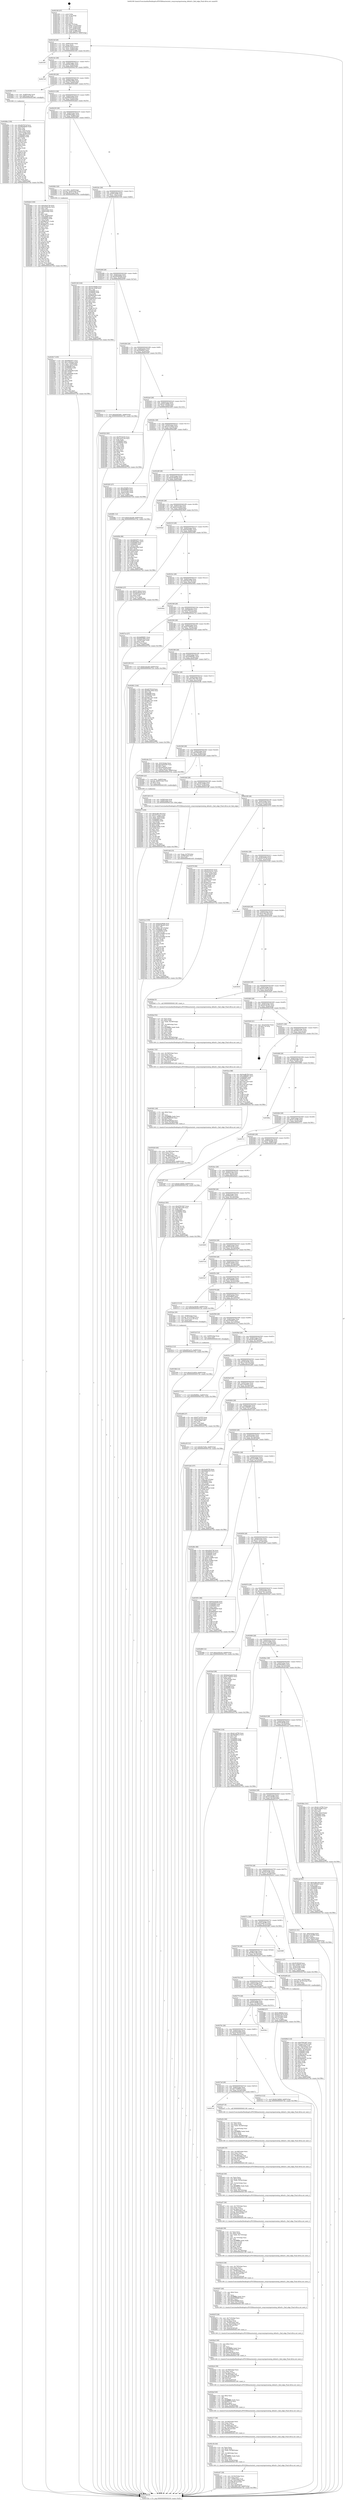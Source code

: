 digraph "0x402190" {
  label = "0x402190 (/mnt/c/Users/mathe/Desktop/tcc/POCII/binaries/extr_swayswayinputseatop_default.c_find_edge_Final-ollvm.out::main(0))"
  labelloc = "t"
  node[shape=record]

  Entry [label="",width=0.3,height=0.3,shape=circle,fillcolor=black,style=filled]
  "0x4021bf" [label="{
     0x4021bf [29]\l
     | [instrs]\l
     &nbsp;&nbsp;0x4021bf \<+3\>: mov -0x80(%rbp),%eax\l
     &nbsp;&nbsp;0x4021c2 \<+2\>: mov %eax,%ecx\l
     &nbsp;&nbsp;0x4021c4 \<+6\>: sub $0x8010d479,%ecx\l
     &nbsp;&nbsp;0x4021ca \<+6\>: mov %eax,-0x84(%rbp)\l
     &nbsp;&nbsp;0x4021d0 \<+6\>: mov %ecx,-0x88(%rbp)\l
     &nbsp;&nbsp;0x4021d6 \<+6\>: je 00000000004033f3 \<main+0x1263\>\l
  }"]
  "0x4033f3" [label="{
     0x4033f3\l
  }", style=dashed]
  "0x4021dc" [label="{
     0x4021dc [28]\l
     | [instrs]\l
     &nbsp;&nbsp;0x4021dc \<+5\>: jmp 00000000004021e1 \<main+0x51\>\l
     &nbsp;&nbsp;0x4021e1 \<+6\>: mov -0x84(%rbp),%eax\l
     &nbsp;&nbsp;0x4021e7 \<+5\>: sub $0x83b35fba,%eax\l
     &nbsp;&nbsp;0x4021ec \<+6\>: mov %eax,-0x8c(%rbp)\l
     &nbsp;&nbsp;0x4021f2 \<+6\>: je 00000000004027e9 \<main+0x659\>\l
  }"]
  Exit [label="",width=0.3,height=0.3,shape=circle,fillcolor=black,style=filled,peripheries=2]
  "0x4027e9" [label="{
     0x4027e9\l
  }", style=dashed]
  "0x4021f8" [label="{
     0x4021f8 [28]\l
     | [instrs]\l
     &nbsp;&nbsp;0x4021f8 \<+5\>: jmp 00000000004021fd \<main+0x6d\>\l
     &nbsp;&nbsp;0x4021fd \<+6\>: mov -0x84(%rbp),%eax\l
     &nbsp;&nbsp;0x402203 \<+5\>: sub $0x956a7854,%eax\l
     &nbsp;&nbsp;0x402208 \<+6\>: mov %eax,-0x90(%rbp)\l
     &nbsp;&nbsp;0x40220e \<+6\>: je 0000000000402891 \<main+0x701\>\l
  }"]
  "0x4033db" [label="{
     0x4033db [12]\l
     | [instrs]\l
     &nbsp;&nbsp;0x4033db \<+7\>: movl $0x4331d45d,-0x80(%rbp)\l
     &nbsp;&nbsp;0x4033e2 \<+5\>: jmp 000000000040372b \<main+0x159b\>\l
  }"]
  "0x402891" [label="{
     0x402891 [13]\l
     | [instrs]\l
     &nbsp;&nbsp;0x402891 \<+4\>: mov -0x48(%rbp),%rax\l
     &nbsp;&nbsp;0x402895 \<+4\>: mov 0x8(%rax),%rdi\l
     &nbsp;&nbsp;0x402899 \<+5\>: call 0000000000401060 \<atoi@plt\>\l
     | [calls]\l
     &nbsp;&nbsp;0x401060 \{1\} (unknown)\l
  }"]
  "0x402214" [label="{
     0x402214 [28]\l
     | [instrs]\l
     &nbsp;&nbsp;0x402214 \<+5\>: jmp 0000000000402219 \<main+0x89\>\l
     &nbsp;&nbsp;0x402219 \<+6\>: mov -0x84(%rbp),%eax\l
     &nbsp;&nbsp;0x40221f \<+5\>: sub $0x9593033f,%eax\l
     &nbsp;&nbsp;0x402224 \<+6\>: mov %eax,-0x94(%rbp)\l
     &nbsp;&nbsp;0x40222a \<+6\>: je 0000000000402de4 \<main+0xc54\>\l
  }"]
  "0x4032c2" [label="{
     0x4032c2 [12]\l
     | [instrs]\l
     &nbsp;&nbsp;0x4032c2 \<+7\>: movl $0xd491ee7a,-0x80(%rbp)\l
     &nbsp;&nbsp;0x4032c9 \<+5\>: jmp 000000000040372b \<main+0x159b\>\l
  }"]
  "0x402de4" [label="{
     0x402de4 [164]\l
     | [instrs]\l
     &nbsp;&nbsp;0x402de4 \<+5\>: mov $0xb3fa4736,%eax\l
     &nbsp;&nbsp;0x402de9 \<+5\>: mov $0x1918216a,%ecx\l
     &nbsp;&nbsp;0x402dee \<+2\>: mov $0x1,%dl\l
     &nbsp;&nbsp;0x402df0 \<+3\>: mov -0x6c(%rbp),%esi\l
     &nbsp;&nbsp;0x402df3 \<+3\>: cmp -0x60(%rbp),%esi\l
     &nbsp;&nbsp;0x402df6 \<+4\>: setl %dil\l
     &nbsp;&nbsp;0x402dfa \<+4\>: and $0x1,%dil\l
     &nbsp;&nbsp;0x402dfe \<+4\>: mov %dil,-0x2d(%rbp)\l
     &nbsp;&nbsp;0x402e02 \<+7\>: mov 0x406088,%esi\l
     &nbsp;&nbsp;0x402e09 \<+8\>: mov 0x406064,%r8d\l
     &nbsp;&nbsp;0x402e11 \<+3\>: mov %esi,%r9d\l
     &nbsp;&nbsp;0x402e14 \<+7\>: sub $0x8fbd7a7c,%r9d\l
     &nbsp;&nbsp;0x402e1b \<+4\>: sub $0x1,%r9d\l
     &nbsp;&nbsp;0x402e1f \<+7\>: add $0x8fbd7a7c,%r9d\l
     &nbsp;&nbsp;0x402e26 \<+4\>: imul %r9d,%esi\l
     &nbsp;&nbsp;0x402e2a \<+3\>: and $0x1,%esi\l
     &nbsp;&nbsp;0x402e2d \<+3\>: cmp $0x0,%esi\l
     &nbsp;&nbsp;0x402e30 \<+4\>: sete %dil\l
     &nbsp;&nbsp;0x402e34 \<+4\>: cmp $0xa,%r8d\l
     &nbsp;&nbsp;0x402e38 \<+4\>: setl %r10b\l
     &nbsp;&nbsp;0x402e3c \<+3\>: mov %dil,%r11b\l
     &nbsp;&nbsp;0x402e3f \<+4\>: xor $0xff,%r11b\l
     &nbsp;&nbsp;0x402e43 \<+3\>: mov %r10b,%bl\l
     &nbsp;&nbsp;0x402e46 \<+3\>: xor $0xff,%bl\l
     &nbsp;&nbsp;0x402e49 \<+3\>: xor $0x1,%dl\l
     &nbsp;&nbsp;0x402e4c \<+3\>: mov %r11b,%r14b\l
     &nbsp;&nbsp;0x402e4f \<+4\>: and $0xff,%r14b\l
     &nbsp;&nbsp;0x402e53 \<+3\>: and %dl,%dil\l
     &nbsp;&nbsp;0x402e56 \<+3\>: mov %bl,%r15b\l
     &nbsp;&nbsp;0x402e59 \<+4\>: and $0xff,%r15b\l
     &nbsp;&nbsp;0x402e5d \<+3\>: and %dl,%r10b\l
     &nbsp;&nbsp;0x402e60 \<+3\>: or %dil,%r14b\l
     &nbsp;&nbsp;0x402e63 \<+3\>: or %r10b,%r15b\l
     &nbsp;&nbsp;0x402e66 \<+3\>: xor %r15b,%r14b\l
     &nbsp;&nbsp;0x402e69 \<+3\>: or %bl,%r11b\l
     &nbsp;&nbsp;0x402e6c \<+4\>: xor $0xff,%r11b\l
     &nbsp;&nbsp;0x402e70 \<+3\>: or $0x1,%dl\l
     &nbsp;&nbsp;0x402e73 \<+3\>: and %dl,%r11b\l
     &nbsp;&nbsp;0x402e76 \<+3\>: or %r11b,%r14b\l
     &nbsp;&nbsp;0x402e79 \<+4\>: test $0x1,%r14b\l
     &nbsp;&nbsp;0x402e7d \<+3\>: cmovne %ecx,%eax\l
     &nbsp;&nbsp;0x402e80 \<+3\>: mov %eax,-0x80(%rbp)\l
     &nbsp;&nbsp;0x402e83 \<+5\>: jmp 000000000040372b \<main+0x159b\>\l
  }"]
  "0x402230" [label="{
     0x402230 [28]\l
     | [instrs]\l
     &nbsp;&nbsp;0x402230 \<+5\>: jmp 0000000000402235 \<main+0xa5\>\l
     &nbsp;&nbsp;0x402235 \<+6\>: mov -0x84(%rbp),%eax\l
     &nbsp;&nbsp;0x40223b \<+5\>: sub $0x964a9dec,%eax\l
     &nbsp;&nbsp;0x402240 \<+6\>: mov %eax,-0x98(%rbp)\l
     &nbsp;&nbsp;0x402246 \<+6\>: je 00000000004029b3 \<main+0x823\>\l
  }"]
  "0x4031ec" [label="{
     0x4031ec [155]\l
     | [instrs]\l
     &nbsp;&nbsp;0x4031ec \<+5\>: mov $0x6353f0d6,%eax\l
     &nbsp;&nbsp;0x4031f1 \<+5\>: mov $0xf07dba46,%ecx\l
     &nbsp;&nbsp;0x4031f6 \<+2\>: mov $0x1,%dl\l
     &nbsp;&nbsp;0x4031f8 \<+7\>: movl $0x0,-0x7c(%rbp)\l
     &nbsp;&nbsp;0x4031ff \<+8\>: mov 0x406088,%r8d\l
     &nbsp;&nbsp;0x403207 \<+8\>: mov 0x406064,%r9d\l
     &nbsp;&nbsp;0x40320f \<+3\>: mov %r8d,%r10d\l
     &nbsp;&nbsp;0x403212 \<+7\>: sub $0xc2c93890,%r10d\l
     &nbsp;&nbsp;0x403219 \<+4\>: sub $0x1,%r10d\l
     &nbsp;&nbsp;0x40321d \<+7\>: add $0xc2c93890,%r10d\l
     &nbsp;&nbsp;0x403224 \<+4\>: imul %r10d,%r8d\l
     &nbsp;&nbsp;0x403228 \<+4\>: and $0x1,%r8d\l
     &nbsp;&nbsp;0x40322c \<+4\>: cmp $0x0,%r8d\l
     &nbsp;&nbsp;0x403230 \<+4\>: sete %r11b\l
     &nbsp;&nbsp;0x403234 \<+4\>: cmp $0xa,%r9d\l
     &nbsp;&nbsp;0x403238 \<+3\>: setl %bl\l
     &nbsp;&nbsp;0x40323b \<+3\>: mov %r11b,%r14b\l
     &nbsp;&nbsp;0x40323e \<+4\>: xor $0xff,%r14b\l
     &nbsp;&nbsp;0x403242 \<+3\>: mov %bl,%r15b\l
     &nbsp;&nbsp;0x403245 \<+4\>: xor $0xff,%r15b\l
     &nbsp;&nbsp;0x403249 \<+3\>: xor $0x1,%dl\l
     &nbsp;&nbsp;0x40324c \<+3\>: mov %r14b,%r12b\l
     &nbsp;&nbsp;0x40324f \<+4\>: and $0xff,%r12b\l
     &nbsp;&nbsp;0x403253 \<+3\>: and %dl,%r11b\l
     &nbsp;&nbsp;0x403256 \<+3\>: mov %r15b,%r13b\l
     &nbsp;&nbsp;0x403259 \<+4\>: and $0xff,%r13b\l
     &nbsp;&nbsp;0x40325d \<+2\>: and %dl,%bl\l
     &nbsp;&nbsp;0x40325f \<+3\>: or %r11b,%r12b\l
     &nbsp;&nbsp;0x403262 \<+3\>: or %bl,%r13b\l
     &nbsp;&nbsp;0x403265 \<+3\>: xor %r13b,%r12b\l
     &nbsp;&nbsp;0x403268 \<+3\>: or %r15b,%r14b\l
     &nbsp;&nbsp;0x40326b \<+4\>: xor $0xff,%r14b\l
     &nbsp;&nbsp;0x40326f \<+3\>: or $0x1,%dl\l
     &nbsp;&nbsp;0x403272 \<+3\>: and %dl,%r14b\l
     &nbsp;&nbsp;0x403275 \<+3\>: or %r14b,%r12b\l
     &nbsp;&nbsp;0x403278 \<+4\>: test $0x1,%r12b\l
     &nbsp;&nbsp;0x40327c \<+3\>: cmovne %ecx,%eax\l
     &nbsp;&nbsp;0x40327f \<+3\>: mov %eax,-0x80(%rbp)\l
     &nbsp;&nbsp;0x403282 \<+5\>: jmp 000000000040372b \<main+0x159b\>\l
  }"]
  "0x4029b3" [label="{
     0x4029b3 [20]\l
     | [instrs]\l
     &nbsp;&nbsp;0x4029b3 \<+7\>: movl $0x1,-0x50(%rbp)\l
     &nbsp;&nbsp;0x4029ba \<+4\>: movslq -0x50(%rbp),%rax\l
     &nbsp;&nbsp;0x4029be \<+4\>: imul $0x38,%rax,%rdi\l
     &nbsp;&nbsp;0x4029c2 \<+5\>: call 0000000000401050 \<malloc@plt\>\l
     | [calls]\l
     &nbsp;&nbsp;0x401050 \{1\} (unknown)\l
  }"]
  "0x40224c" [label="{
     0x40224c [28]\l
     | [instrs]\l
     &nbsp;&nbsp;0x40224c \<+5\>: jmp 0000000000402251 \<main+0xc1\>\l
     &nbsp;&nbsp;0x402251 \<+6\>: mov -0x84(%rbp),%eax\l
     &nbsp;&nbsp;0x402257 \<+5\>: sub $0x977af355,%eax\l
     &nbsp;&nbsp;0x40225c \<+6\>: mov %eax,-0x9c(%rbp)\l
     &nbsp;&nbsp;0x402262 \<+6\>: je 0000000000403140 \<main+0xfb0\>\l
  }"]
  "0x4031dd" [label="{
     0x4031dd [15]\l
     | [instrs]\l
     &nbsp;&nbsp;0x4031dd \<+3\>: mov %eax,-0x78(%rbp)\l
     &nbsp;&nbsp;0x4031e0 \<+4\>: mov -0x58(%rbp),%rsi\l
     &nbsp;&nbsp;0x4031e4 \<+3\>: mov %rsi,%rdi\l
     &nbsp;&nbsp;0x4031e7 \<+5\>: call 0000000000401030 \<free@plt\>\l
     | [calls]\l
     &nbsp;&nbsp;0x401030 \{1\} (unknown)\l
  }"]
  "0x403140" [label="{
     0x403140 [144]\l
     | [instrs]\l
     &nbsp;&nbsp;0x403140 \<+5\>: mov $0x6353f0d6,%eax\l
     &nbsp;&nbsp;0x403145 \<+5\>: mov $0xc9c103bf,%ecx\l
     &nbsp;&nbsp;0x40314a \<+2\>: mov $0x1,%dl\l
     &nbsp;&nbsp;0x40314c \<+7\>: mov 0x406088,%esi\l
     &nbsp;&nbsp;0x403153 \<+7\>: mov 0x406064,%edi\l
     &nbsp;&nbsp;0x40315a \<+3\>: mov %esi,%r8d\l
     &nbsp;&nbsp;0x40315d \<+7\>: sub $0x8f84fcd9,%r8d\l
     &nbsp;&nbsp;0x403164 \<+4\>: sub $0x1,%r8d\l
     &nbsp;&nbsp;0x403168 \<+7\>: add $0x8f84fcd9,%r8d\l
     &nbsp;&nbsp;0x40316f \<+4\>: imul %r8d,%esi\l
     &nbsp;&nbsp;0x403173 \<+3\>: and $0x1,%esi\l
     &nbsp;&nbsp;0x403176 \<+3\>: cmp $0x0,%esi\l
     &nbsp;&nbsp;0x403179 \<+4\>: sete %r9b\l
     &nbsp;&nbsp;0x40317d \<+3\>: cmp $0xa,%edi\l
     &nbsp;&nbsp;0x403180 \<+4\>: setl %r10b\l
     &nbsp;&nbsp;0x403184 \<+3\>: mov %r9b,%r11b\l
     &nbsp;&nbsp;0x403187 \<+4\>: xor $0xff,%r11b\l
     &nbsp;&nbsp;0x40318b \<+3\>: mov %r10b,%bl\l
     &nbsp;&nbsp;0x40318e \<+3\>: xor $0xff,%bl\l
     &nbsp;&nbsp;0x403191 \<+3\>: xor $0x0,%dl\l
     &nbsp;&nbsp;0x403194 \<+3\>: mov %r11b,%r14b\l
     &nbsp;&nbsp;0x403197 \<+4\>: and $0x0,%r14b\l
     &nbsp;&nbsp;0x40319b \<+3\>: and %dl,%r9b\l
     &nbsp;&nbsp;0x40319e \<+3\>: mov %bl,%r15b\l
     &nbsp;&nbsp;0x4031a1 \<+4\>: and $0x0,%r15b\l
     &nbsp;&nbsp;0x4031a5 \<+3\>: and %dl,%r10b\l
     &nbsp;&nbsp;0x4031a8 \<+3\>: or %r9b,%r14b\l
     &nbsp;&nbsp;0x4031ab \<+3\>: or %r10b,%r15b\l
     &nbsp;&nbsp;0x4031ae \<+3\>: xor %r15b,%r14b\l
     &nbsp;&nbsp;0x4031b1 \<+3\>: or %bl,%r11b\l
     &nbsp;&nbsp;0x4031b4 \<+4\>: xor $0xff,%r11b\l
     &nbsp;&nbsp;0x4031b8 \<+3\>: or $0x0,%dl\l
     &nbsp;&nbsp;0x4031bb \<+3\>: and %dl,%r11b\l
     &nbsp;&nbsp;0x4031be \<+3\>: or %r11b,%r14b\l
     &nbsp;&nbsp;0x4031c1 \<+4\>: test $0x1,%r14b\l
     &nbsp;&nbsp;0x4031c5 \<+3\>: cmovne %ecx,%eax\l
     &nbsp;&nbsp;0x4031c8 \<+3\>: mov %eax,-0x80(%rbp)\l
     &nbsp;&nbsp;0x4031cb \<+5\>: jmp 000000000040372b \<main+0x159b\>\l
  }"]
  "0x402268" [label="{
     0x402268 [28]\l
     | [instrs]\l
     &nbsp;&nbsp;0x402268 \<+5\>: jmp 000000000040226d \<main+0xdd\>\l
     &nbsp;&nbsp;0x40226d \<+6\>: mov -0x84(%rbp),%eax\l
     &nbsp;&nbsp;0x402273 \<+5\>: sub $0x985696e8,%eax\l
     &nbsp;&nbsp;0x402278 \<+6\>: mov %eax,-0xa0(%rbp)\l
     &nbsp;&nbsp;0x40227e \<+6\>: je 0000000000402934 \<main+0x7a4\>\l
  }"]
  "0x403029" [label="{
     0x403029 [40]\l
     | [instrs]\l
     &nbsp;&nbsp;0x403029 \<+6\>: mov -0x198(%rbp),%ecx\l
     &nbsp;&nbsp;0x40302f \<+3\>: imul %eax,%ecx\l
     &nbsp;&nbsp;0x403032 \<+3\>: movslq %ecx,%r8\l
     &nbsp;&nbsp;0x403035 \<+4\>: mov -0x68(%rbp),%r9\l
     &nbsp;&nbsp;0x403039 \<+4\>: movslq -0x6c(%rbp),%r10\l
     &nbsp;&nbsp;0x40303d \<+4\>: mov (%r9,%r10,8),%r9\l
     &nbsp;&nbsp;0x403041 \<+4\>: mov %r8,0x8(%r9)\l
     &nbsp;&nbsp;0x403045 \<+7\>: movl $0x22d7895a,-0x80(%rbp)\l
     &nbsp;&nbsp;0x40304c \<+5\>: jmp 000000000040372b \<main+0x159b\>\l
  }"]
  "0x402934" [label="{
     0x402934 [12]\l
     | [instrs]\l
     &nbsp;&nbsp;0x402934 \<+7\>: movl $0xb2925d01,-0x80(%rbp)\l
     &nbsp;&nbsp;0x40293b \<+5\>: jmp 000000000040372b \<main+0x159b\>\l
  }"]
  "0x402284" [label="{
     0x402284 [28]\l
     | [instrs]\l
     &nbsp;&nbsp;0x402284 \<+5\>: jmp 0000000000402289 \<main+0xf9\>\l
     &nbsp;&nbsp;0x402289 \<+6\>: mov -0x84(%rbp),%eax\l
     &nbsp;&nbsp;0x40228f \<+5\>: sub $0x99df0fec,%eax\l
     &nbsp;&nbsp;0x402294 \<+6\>: mov %eax,-0xa4(%rbp)\l
     &nbsp;&nbsp;0x40229a \<+6\>: je 0000000000403523 \<main+0x1393\>\l
  }"]
  "0x403001" [label="{
     0x403001 [40]\l
     | [instrs]\l
     &nbsp;&nbsp;0x403001 \<+5\>: mov $0x2,%ecx\l
     &nbsp;&nbsp;0x403006 \<+1\>: cltd\l
     &nbsp;&nbsp;0x403007 \<+2\>: idiv %ecx\l
     &nbsp;&nbsp;0x403009 \<+6\>: imul $0xfffffffe,%edx,%ecx\l
     &nbsp;&nbsp;0x40300f \<+6\>: sub $0xd9a69256,%ecx\l
     &nbsp;&nbsp;0x403015 \<+3\>: add $0x1,%ecx\l
     &nbsp;&nbsp;0x403018 \<+6\>: add $0xd9a69256,%ecx\l
     &nbsp;&nbsp;0x40301e \<+6\>: mov %ecx,-0x198(%rbp)\l
     &nbsp;&nbsp;0x403024 \<+5\>: call 0000000000401160 \<next_i\>\l
     | [calls]\l
     &nbsp;&nbsp;0x401160 \{1\} (/mnt/c/Users/mathe/Desktop/tcc/POCII/binaries/extr_swayswayinputseatop_default.c_find_edge_Final-ollvm.out::next_i)\l
  }"]
  "0x403523" [label="{
     0x403523 [83]\l
     | [instrs]\l
     &nbsp;&nbsp;0x403523 \<+5\>: mov $0xf503d193,%eax\l
     &nbsp;&nbsp;0x403528 \<+5\>: mov $0xcea43150,%ecx\l
     &nbsp;&nbsp;0x40352d \<+2\>: xor %edx,%edx\l
     &nbsp;&nbsp;0x40352f \<+7\>: mov 0x406088,%esi\l
     &nbsp;&nbsp;0x403536 \<+7\>: mov 0x406064,%edi\l
     &nbsp;&nbsp;0x40353d \<+3\>: sub $0x1,%edx\l
     &nbsp;&nbsp;0x403540 \<+3\>: mov %esi,%r8d\l
     &nbsp;&nbsp;0x403543 \<+3\>: add %edx,%r8d\l
     &nbsp;&nbsp;0x403546 \<+4\>: imul %r8d,%esi\l
     &nbsp;&nbsp;0x40354a \<+3\>: and $0x1,%esi\l
     &nbsp;&nbsp;0x40354d \<+3\>: cmp $0x0,%esi\l
     &nbsp;&nbsp;0x403550 \<+4\>: sete %r9b\l
     &nbsp;&nbsp;0x403554 \<+3\>: cmp $0xa,%edi\l
     &nbsp;&nbsp;0x403557 \<+4\>: setl %r10b\l
     &nbsp;&nbsp;0x40355b \<+3\>: mov %r9b,%r11b\l
     &nbsp;&nbsp;0x40355e \<+3\>: and %r10b,%r11b\l
     &nbsp;&nbsp;0x403561 \<+3\>: xor %r10b,%r9b\l
     &nbsp;&nbsp;0x403564 \<+3\>: or %r9b,%r11b\l
     &nbsp;&nbsp;0x403567 \<+4\>: test $0x1,%r11b\l
     &nbsp;&nbsp;0x40356b \<+3\>: cmovne %ecx,%eax\l
     &nbsp;&nbsp;0x40356e \<+3\>: mov %eax,-0x80(%rbp)\l
     &nbsp;&nbsp;0x403571 \<+5\>: jmp 000000000040372b \<main+0x159b\>\l
  }"]
  "0x4022a0" [label="{
     0x4022a0 [28]\l
     | [instrs]\l
     &nbsp;&nbsp;0x4022a0 \<+5\>: jmp 00000000004022a5 \<main+0x115\>\l
     &nbsp;&nbsp;0x4022a5 \<+6\>: mov -0x84(%rbp),%eax\l
     &nbsp;&nbsp;0x4022ab \<+5\>: sub $0x9a7a6b6d,%eax\l
     &nbsp;&nbsp;0x4022b0 \<+6\>: mov %eax,-0xa8(%rbp)\l
     &nbsp;&nbsp;0x4022b6 \<+6\>: je 0000000000403293 \<main+0x1103\>\l
  }"]
  "0x402fe1" [label="{
     0x402fe1 [32]\l
     | [instrs]\l
     &nbsp;&nbsp;0x402fe1 \<+6\>: mov -0x194(%rbp),%ecx\l
     &nbsp;&nbsp;0x402fe7 \<+3\>: imul %eax,%ecx\l
     &nbsp;&nbsp;0x402fea \<+3\>: movslq %ecx,%r8\l
     &nbsp;&nbsp;0x402fed \<+4\>: mov -0x68(%rbp),%r9\l
     &nbsp;&nbsp;0x402ff1 \<+4\>: movslq -0x6c(%rbp),%r10\l
     &nbsp;&nbsp;0x402ff5 \<+4\>: mov (%r9,%r10,8),%r9\l
     &nbsp;&nbsp;0x402ff9 \<+3\>: mov %r8,(%r9)\l
     &nbsp;&nbsp;0x402ffc \<+5\>: call 0000000000401160 \<next_i\>\l
     | [calls]\l
     &nbsp;&nbsp;0x401160 \{1\} (/mnt/c/Users/mathe/Desktop/tcc/POCII/binaries/extr_swayswayinputseatop_default.c_find_edge_Final-ollvm.out::next_i)\l
  }"]
  "0x403293" [label="{
     0x403293 [27]\l
     | [instrs]\l
     &nbsp;&nbsp;0x403293 \<+5\>: mov $0xcf2400b,%eax\l
     &nbsp;&nbsp;0x403298 \<+5\>: mov $0xfeb9ffe4,%ecx\l
     &nbsp;&nbsp;0x40329d \<+3\>: mov -0x7c(%rbp),%edx\l
     &nbsp;&nbsp;0x4032a0 \<+3\>: cmp -0x60(%rbp),%edx\l
     &nbsp;&nbsp;0x4032a3 \<+3\>: cmovl %ecx,%eax\l
     &nbsp;&nbsp;0x4032a6 \<+3\>: mov %eax,-0x80(%rbp)\l
     &nbsp;&nbsp;0x4032a9 \<+5\>: jmp 000000000040372b \<main+0x159b\>\l
  }"]
  "0x4022bc" [label="{
     0x4022bc [28]\l
     | [instrs]\l
     &nbsp;&nbsp;0x4022bc \<+5\>: jmp 00000000004022c1 \<main+0x131\>\l
     &nbsp;&nbsp;0x4022c1 \<+6\>: mov -0x84(%rbp),%eax\l
     &nbsp;&nbsp;0x4022c7 \<+5\>: sub $0xa231d5ed,%eax\l
     &nbsp;&nbsp;0x4022cc \<+6\>: mov %eax,-0xac(%rbp)\l
     &nbsp;&nbsp;0x4022d2 \<+6\>: je 0000000000402f81 \<main+0xdf1\>\l
  }"]
  "0x402fad" [label="{
     0x402fad [52]\l
     | [instrs]\l
     &nbsp;&nbsp;0x402fad \<+2\>: xor %ecx,%ecx\l
     &nbsp;&nbsp;0x402faf \<+5\>: mov $0x2,%edx\l
     &nbsp;&nbsp;0x402fb4 \<+6\>: mov %edx,-0x190(%rbp)\l
     &nbsp;&nbsp;0x402fba \<+1\>: cltd\l
     &nbsp;&nbsp;0x402fbb \<+6\>: mov -0x190(%rbp),%esi\l
     &nbsp;&nbsp;0x402fc1 \<+2\>: idiv %esi\l
     &nbsp;&nbsp;0x402fc3 \<+6\>: imul $0xfffffffe,%edx,%edx\l
     &nbsp;&nbsp;0x402fc9 \<+2\>: mov %ecx,%edi\l
     &nbsp;&nbsp;0x402fcb \<+2\>: sub %edx,%edi\l
     &nbsp;&nbsp;0x402fcd \<+2\>: mov %ecx,%edx\l
     &nbsp;&nbsp;0x402fcf \<+3\>: sub $0x1,%edx\l
     &nbsp;&nbsp;0x402fd2 \<+2\>: add %edx,%edi\l
     &nbsp;&nbsp;0x402fd4 \<+2\>: sub %edi,%ecx\l
     &nbsp;&nbsp;0x402fd6 \<+6\>: mov %ecx,-0x194(%rbp)\l
     &nbsp;&nbsp;0x402fdc \<+5\>: call 0000000000401160 \<next_i\>\l
     | [calls]\l
     &nbsp;&nbsp;0x401160 \{1\} (/mnt/c/Users/mathe/Desktop/tcc/POCII/binaries/extr_swayswayinputseatop_default.c_find_edge_Final-ollvm.out::next_i)\l
  }"]
  "0x402f81" [label="{
     0x402f81 [12]\l
     | [instrs]\l
     &nbsp;&nbsp;0x402f81 \<+7\>: movl $0x61d2ea6f,-0x80(%rbp)\l
     &nbsp;&nbsp;0x402f88 \<+5\>: jmp 000000000040372b \<main+0x159b\>\l
  }"]
  "0x4022d8" [label="{
     0x4022d8 [28]\l
     | [instrs]\l
     &nbsp;&nbsp;0x4022d8 \<+5\>: jmp 00000000004022dd \<main+0x14d\>\l
     &nbsp;&nbsp;0x4022dd \<+6\>: mov -0x84(%rbp),%eax\l
     &nbsp;&nbsp;0x4022e3 \<+5\>: sub $0xabc6652b,%eax\l
     &nbsp;&nbsp;0x4022e8 \<+6\>: mov %eax,-0xb0(%rbp)\l
     &nbsp;&nbsp;0x4022ee \<+6\>: je 000000000040295b \<main+0x7cb\>\l
  }"]
  "0x402f0d" [label="{
     0x402f0d [116]\l
     | [instrs]\l
     &nbsp;&nbsp;0x402f0d \<+5\>: mov $0xd78018d7,%ecx\l
     &nbsp;&nbsp;0x402f12 \<+5\>: mov $0xa231d5ed,%edx\l
     &nbsp;&nbsp;0x402f17 \<+4\>: mov -0x68(%rbp),%rdi\l
     &nbsp;&nbsp;0x402f1b \<+4\>: movslq -0x6c(%rbp),%rsi\l
     &nbsp;&nbsp;0x402f1f \<+4\>: mov %rax,(%rdi,%rsi,8)\l
     &nbsp;&nbsp;0x402f23 \<+7\>: movl $0x0,-0x74(%rbp)\l
     &nbsp;&nbsp;0x402f2a \<+8\>: mov 0x406088,%r8d\l
     &nbsp;&nbsp;0x402f32 \<+8\>: mov 0x406064,%r9d\l
     &nbsp;&nbsp;0x402f3a \<+3\>: mov %r8d,%r10d\l
     &nbsp;&nbsp;0x402f3d \<+7\>: sub $0x9fefd047,%r10d\l
     &nbsp;&nbsp;0x402f44 \<+4\>: sub $0x1,%r10d\l
     &nbsp;&nbsp;0x402f48 \<+7\>: add $0x9fefd047,%r10d\l
     &nbsp;&nbsp;0x402f4f \<+4\>: imul %r10d,%r8d\l
     &nbsp;&nbsp;0x402f53 \<+4\>: and $0x1,%r8d\l
     &nbsp;&nbsp;0x402f57 \<+4\>: cmp $0x0,%r8d\l
     &nbsp;&nbsp;0x402f5b \<+4\>: sete %r11b\l
     &nbsp;&nbsp;0x402f5f \<+4\>: cmp $0xa,%r9d\l
     &nbsp;&nbsp;0x402f63 \<+3\>: setl %bl\l
     &nbsp;&nbsp;0x402f66 \<+3\>: mov %r11b,%r14b\l
     &nbsp;&nbsp;0x402f69 \<+3\>: and %bl,%r14b\l
     &nbsp;&nbsp;0x402f6c \<+3\>: xor %bl,%r11b\l
     &nbsp;&nbsp;0x402f6f \<+3\>: or %r11b,%r14b\l
     &nbsp;&nbsp;0x402f72 \<+4\>: test $0x1,%r14b\l
     &nbsp;&nbsp;0x402f76 \<+3\>: cmovne %edx,%ecx\l
     &nbsp;&nbsp;0x402f79 \<+3\>: mov %ecx,-0x80(%rbp)\l
     &nbsp;&nbsp;0x402f7c \<+5\>: jmp 000000000040372b \<main+0x159b\>\l
  }"]
  "0x40295b" [label="{
     0x40295b [88]\l
     | [instrs]\l
     &nbsp;&nbsp;0x40295b \<+5\>: mov $0xf48d297e,%eax\l
     &nbsp;&nbsp;0x402960 \<+5\>: mov $0x964a9dec,%ecx\l
     &nbsp;&nbsp;0x402965 \<+7\>: mov 0x406088,%edx\l
     &nbsp;&nbsp;0x40296c \<+7\>: mov 0x406064,%esi\l
     &nbsp;&nbsp;0x402973 \<+2\>: mov %edx,%edi\l
     &nbsp;&nbsp;0x402975 \<+6\>: sub $0xa48ec09d,%edi\l
     &nbsp;&nbsp;0x40297b \<+3\>: sub $0x1,%edi\l
     &nbsp;&nbsp;0x40297e \<+6\>: add $0xa48ec09d,%edi\l
     &nbsp;&nbsp;0x402984 \<+3\>: imul %edi,%edx\l
     &nbsp;&nbsp;0x402987 \<+3\>: and $0x1,%edx\l
     &nbsp;&nbsp;0x40298a \<+3\>: cmp $0x0,%edx\l
     &nbsp;&nbsp;0x40298d \<+4\>: sete %r8b\l
     &nbsp;&nbsp;0x402991 \<+3\>: cmp $0xa,%esi\l
     &nbsp;&nbsp;0x402994 \<+4\>: setl %r9b\l
     &nbsp;&nbsp;0x402998 \<+3\>: mov %r8b,%r10b\l
     &nbsp;&nbsp;0x40299b \<+3\>: and %r9b,%r10b\l
     &nbsp;&nbsp;0x40299e \<+3\>: xor %r9b,%r8b\l
     &nbsp;&nbsp;0x4029a1 \<+3\>: or %r8b,%r10b\l
     &nbsp;&nbsp;0x4029a4 \<+4\>: test $0x1,%r10b\l
     &nbsp;&nbsp;0x4029a8 \<+3\>: cmovne %ecx,%eax\l
     &nbsp;&nbsp;0x4029ab \<+3\>: mov %eax,-0x80(%rbp)\l
     &nbsp;&nbsp;0x4029ae \<+5\>: jmp 000000000040372b \<main+0x159b\>\l
  }"]
  "0x4022f4" [label="{
     0x4022f4 [28]\l
     | [instrs]\l
     &nbsp;&nbsp;0x4022f4 \<+5\>: jmp 00000000004022f9 \<main+0x169\>\l
     &nbsp;&nbsp;0x4022f9 \<+6\>: mov -0x84(%rbp),%eax\l
     &nbsp;&nbsp;0x4022ff \<+5\>: sub $0xb22cba4d,%eax\l
     &nbsp;&nbsp;0x402304 \<+6\>: mov %eax,-0xb4(%rbp)\l
     &nbsp;&nbsp;0x40230a \<+6\>: je 00000000004036a0 \<main+0x1510\>\l
  }"]
  "0x402d17" [label="{
     0x402d17 [105]\l
     | [instrs]\l
     &nbsp;&nbsp;0x402d17 \<+5\>: mov $0xd1dbe148,%ecx\l
     &nbsp;&nbsp;0x402d1c \<+5\>: mov $0x2573a4c3,%edx\l
     &nbsp;&nbsp;0x402d21 \<+4\>: mov %rax,-0x68(%rbp)\l
     &nbsp;&nbsp;0x402d25 \<+7\>: movl $0x0,-0x6c(%rbp)\l
     &nbsp;&nbsp;0x402d2c \<+7\>: mov 0x406088,%esi\l
     &nbsp;&nbsp;0x402d33 \<+8\>: mov 0x406064,%r8d\l
     &nbsp;&nbsp;0x402d3b \<+3\>: mov %esi,%r9d\l
     &nbsp;&nbsp;0x402d3e \<+7\>: add $0xf6192f9a,%r9d\l
     &nbsp;&nbsp;0x402d45 \<+4\>: sub $0x1,%r9d\l
     &nbsp;&nbsp;0x402d49 \<+7\>: sub $0xf6192f9a,%r9d\l
     &nbsp;&nbsp;0x402d50 \<+4\>: imul %r9d,%esi\l
     &nbsp;&nbsp;0x402d54 \<+3\>: and $0x1,%esi\l
     &nbsp;&nbsp;0x402d57 \<+3\>: cmp $0x0,%esi\l
     &nbsp;&nbsp;0x402d5a \<+4\>: sete %r10b\l
     &nbsp;&nbsp;0x402d5e \<+4\>: cmp $0xa,%r8d\l
     &nbsp;&nbsp;0x402d62 \<+4\>: setl %r11b\l
     &nbsp;&nbsp;0x402d66 \<+3\>: mov %r10b,%bl\l
     &nbsp;&nbsp;0x402d69 \<+3\>: and %r11b,%bl\l
     &nbsp;&nbsp;0x402d6c \<+3\>: xor %r11b,%r10b\l
     &nbsp;&nbsp;0x402d6f \<+3\>: or %r10b,%bl\l
     &nbsp;&nbsp;0x402d72 \<+3\>: test $0x1,%bl\l
     &nbsp;&nbsp;0x402d75 \<+3\>: cmovne %edx,%ecx\l
     &nbsp;&nbsp;0x402d78 \<+3\>: mov %ecx,-0x80(%rbp)\l
     &nbsp;&nbsp;0x402d7b \<+5\>: jmp 000000000040372b \<main+0x159b\>\l
  }"]
  "0x4036a0" [label="{
     0x4036a0\l
  }", style=dashed]
  "0x402310" [label="{
     0x402310 [28]\l
     | [instrs]\l
     &nbsp;&nbsp;0x402310 \<+5\>: jmp 0000000000402315 \<main+0x185\>\l
     &nbsp;&nbsp;0x402315 \<+6\>: mov -0x84(%rbp),%eax\l
     &nbsp;&nbsp;0x40231b \<+5\>: sub $0xb2925d01,%eax\l
     &nbsp;&nbsp;0x402320 \<+6\>: mov %eax,-0xb8(%rbp)\l
     &nbsp;&nbsp;0x402326 \<+6\>: je 0000000000402940 \<main+0x7b0\>\l
  }"]
  "0x402c67" [label="{
     0x402c67 [39]\l
     | [instrs]\l
     &nbsp;&nbsp;0x402c67 \<+6\>: mov -0x18c(%rbp),%ecx\l
     &nbsp;&nbsp;0x402c6d \<+3\>: imul %eax,%ecx\l
     &nbsp;&nbsp;0x402c70 \<+4\>: mov -0x58(%rbp),%rdi\l
     &nbsp;&nbsp;0x402c74 \<+4\>: movslq -0x5c(%rbp),%r8\l
     &nbsp;&nbsp;0x402c78 \<+4\>: imul $0x38,%r8,%r8\l
     &nbsp;&nbsp;0x402c7c \<+3\>: add %r8,%rdi\l
     &nbsp;&nbsp;0x402c7f \<+3\>: mov %ecx,0x30(%rdi)\l
     &nbsp;&nbsp;0x402c82 \<+7\>: movl $0xc2801365,-0x80(%rbp)\l
     &nbsp;&nbsp;0x402c89 \<+5\>: jmp 000000000040372b \<main+0x159b\>\l
  }"]
  "0x402940" [label="{
     0x402940 [27]\l
     | [instrs]\l
     &nbsp;&nbsp;0x402940 \<+5\>: mov $0xf513b5c4,%eax\l
     &nbsp;&nbsp;0x402945 \<+5\>: mov $0xabc6652b,%ecx\l
     &nbsp;&nbsp;0x40294a \<+3\>: mov -0x34(%rbp),%edx\l
     &nbsp;&nbsp;0x40294d \<+3\>: cmp $0x0,%edx\l
     &nbsp;&nbsp;0x402950 \<+3\>: cmove %ecx,%eax\l
     &nbsp;&nbsp;0x402953 \<+3\>: mov %eax,-0x80(%rbp)\l
     &nbsp;&nbsp;0x402956 \<+5\>: jmp 000000000040372b \<main+0x159b\>\l
  }"]
  "0x40232c" [label="{
     0x40232c [28]\l
     | [instrs]\l
     &nbsp;&nbsp;0x40232c \<+5\>: jmp 0000000000402331 \<main+0x1a1\>\l
     &nbsp;&nbsp;0x402331 \<+6\>: mov -0x84(%rbp),%eax\l
     &nbsp;&nbsp;0x402337 \<+5\>: sub $0xb3fa4736,%eax\l
     &nbsp;&nbsp;0x40233c \<+6\>: mov %eax,-0xbc(%rbp)\l
     &nbsp;&nbsp;0x402342 \<+6\>: je 000000000040365e \<main+0x14ce\>\l
  }"]
  "0x402c3b" [label="{
     0x402c3b [44]\l
     | [instrs]\l
     &nbsp;&nbsp;0x402c3b \<+2\>: xor %ecx,%ecx\l
     &nbsp;&nbsp;0x402c3d \<+5\>: mov $0x2,%edx\l
     &nbsp;&nbsp;0x402c42 \<+6\>: mov %edx,-0x188(%rbp)\l
     &nbsp;&nbsp;0x402c48 \<+1\>: cltd\l
     &nbsp;&nbsp;0x402c49 \<+6\>: mov -0x188(%rbp),%esi\l
     &nbsp;&nbsp;0x402c4f \<+2\>: idiv %esi\l
     &nbsp;&nbsp;0x402c51 \<+6\>: imul $0xfffffffe,%edx,%edx\l
     &nbsp;&nbsp;0x402c57 \<+3\>: sub $0x1,%ecx\l
     &nbsp;&nbsp;0x402c5a \<+2\>: sub %ecx,%edx\l
     &nbsp;&nbsp;0x402c5c \<+6\>: mov %edx,-0x18c(%rbp)\l
     &nbsp;&nbsp;0x402c62 \<+5\>: call 0000000000401160 \<next_i\>\l
     | [calls]\l
     &nbsp;&nbsp;0x401160 \{1\} (/mnt/c/Users/mathe/Desktop/tcc/POCII/binaries/extr_swayswayinputseatop_default.c_find_edge_Final-ollvm.out::next_i)\l
  }"]
  "0x40365e" [label="{
     0x40365e\l
  }", style=dashed]
  "0x402348" [label="{
     0x402348 [28]\l
     | [instrs]\l
     &nbsp;&nbsp;0x402348 \<+5\>: jmp 000000000040234d \<main+0x1bd\>\l
     &nbsp;&nbsp;0x40234d \<+6\>: mov -0x84(%rbp),%eax\l
     &nbsp;&nbsp;0x402353 \<+5\>: sub $0xb3ff541b,%eax\l
     &nbsp;&nbsp;0x402358 \<+6\>: mov %eax,-0xc0(%rbp)\l
     &nbsp;&nbsp;0x40235e \<+6\>: je 00000000004027ce \<main+0x63e\>\l
  }"]
  "0x402c17" [label="{
     0x402c17 [36]\l
     | [instrs]\l
     &nbsp;&nbsp;0x402c17 \<+6\>: mov -0x184(%rbp),%ecx\l
     &nbsp;&nbsp;0x402c1d \<+3\>: imul %eax,%ecx\l
     &nbsp;&nbsp;0x402c20 \<+3\>: movslq %ecx,%rdi\l
     &nbsp;&nbsp;0x402c23 \<+4\>: mov -0x58(%rbp),%r8\l
     &nbsp;&nbsp;0x402c27 \<+4\>: movslq -0x5c(%rbp),%r9\l
     &nbsp;&nbsp;0x402c2b \<+4\>: imul $0x38,%r9,%r9\l
     &nbsp;&nbsp;0x402c2f \<+3\>: add %r9,%r8\l
     &nbsp;&nbsp;0x402c32 \<+4\>: mov %rdi,0x28(%r8)\l
     &nbsp;&nbsp;0x402c36 \<+5\>: call 0000000000401160 \<next_i\>\l
     | [calls]\l
     &nbsp;&nbsp;0x401160 \{1\} (/mnt/c/Users/mathe/Desktop/tcc/POCII/binaries/extr_swayswayinputseatop_default.c_find_edge_Final-ollvm.out::next_i)\l
  }"]
  "0x4027ce" [label="{
     0x4027ce [27]\l
     | [instrs]\l
     &nbsp;&nbsp;0x4027ce \<+5\>: mov $0xbdd68081,%eax\l
     &nbsp;&nbsp;0x4027d3 \<+5\>: mov $0x83b35fba,%ecx\l
     &nbsp;&nbsp;0x4027d8 \<+3\>: mov -0x38(%rbp),%edx\l
     &nbsp;&nbsp;0x4027db \<+3\>: cmp $0x2,%edx\l
     &nbsp;&nbsp;0x4027de \<+3\>: cmovne %ecx,%eax\l
     &nbsp;&nbsp;0x4027e1 \<+3\>: mov %eax,-0x80(%rbp)\l
     &nbsp;&nbsp;0x4027e4 \<+5\>: jmp 000000000040372b \<main+0x159b\>\l
  }"]
  "0x402364" [label="{
     0x402364 [28]\l
     | [instrs]\l
     &nbsp;&nbsp;0x402364 \<+5\>: jmp 0000000000402369 \<main+0x1d9\>\l
     &nbsp;&nbsp;0x402369 \<+6\>: mov -0x84(%rbp),%eax\l
     &nbsp;&nbsp;0x40236f \<+5\>: sub $0xb77b8022,%eax\l
     &nbsp;&nbsp;0x402374 \<+6\>: mov %eax,-0xc4(%rbp)\l
     &nbsp;&nbsp;0x40237a \<+6\>: je 0000000000403109 \<main+0xf79\>\l
  }"]
  "0x40372b" [label="{
     0x40372b [5]\l
     | [instrs]\l
     &nbsp;&nbsp;0x40372b \<+5\>: jmp 00000000004021bf \<main+0x2f\>\l
  }"]
  "0x402190" [label="{
     0x402190 [47]\l
     | [instrs]\l
     &nbsp;&nbsp;0x402190 \<+1\>: push %rbp\l
     &nbsp;&nbsp;0x402191 \<+3\>: mov %rsp,%rbp\l
     &nbsp;&nbsp;0x402194 \<+2\>: push %r15\l
     &nbsp;&nbsp;0x402196 \<+2\>: push %r14\l
     &nbsp;&nbsp;0x402198 \<+2\>: push %r13\l
     &nbsp;&nbsp;0x40219a \<+2\>: push %r12\l
     &nbsp;&nbsp;0x40219c \<+1\>: push %rbx\l
     &nbsp;&nbsp;0x40219d \<+7\>: sub $0x178,%rsp\l
     &nbsp;&nbsp;0x4021a4 \<+7\>: movl $0x0,-0x3c(%rbp)\l
     &nbsp;&nbsp;0x4021ab \<+3\>: mov %edi,-0x40(%rbp)\l
     &nbsp;&nbsp;0x4021ae \<+4\>: mov %rsi,-0x48(%rbp)\l
     &nbsp;&nbsp;0x4021b2 \<+3\>: mov -0x40(%rbp),%edi\l
     &nbsp;&nbsp;0x4021b5 \<+3\>: mov %edi,-0x38(%rbp)\l
     &nbsp;&nbsp;0x4021b8 \<+7\>: movl $0xb3ff541b,-0x80(%rbp)\l
  }"]
  "0x402bef" [label="{
     0x402bef [40]\l
     | [instrs]\l
     &nbsp;&nbsp;0x402bef \<+5\>: mov $0x2,%ecx\l
     &nbsp;&nbsp;0x402bf4 \<+1\>: cltd\l
     &nbsp;&nbsp;0x402bf5 \<+2\>: idiv %ecx\l
     &nbsp;&nbsp;0x402bf7 \<+6\>: imul $0xfffffffe,%edx,%ecx\l
     &nbsp;&nbsp;0x402bfd \<+6\>: sub $0xf65f7c6,%ecx\l
     &nbsp;&nbsp;0x402c03 \<+3\>: add $0x1,%ecx\l
     &nbsp;&nbsp;0x402c06 \<+6\>: add $0xf65f7c6,%ecx\l
     &nbsp;&nbsp;0x402c0c \<+6\>: mov %ecx,-0x184(%rbp)\l
     &nbsp;&nbsp;0x402c12 \<+5\>: call 0000000000401160 \<next_i\>\l
     | [calls]\l
     &nbsp;&nbsp;0x401160 \{1\} (/mnt/c/Users/mathe/Desktop/tcc/POCII/binaries/extr_swayswayinputseatop_default.c_find_edge_Final-ollvm.out::next_i)\l
  }"]
  "0x403109" [label="{
     0x403109 [12]\l
     | [instrs]\l
     &nbsp;&nbsp;0x403109 \<+7\>: movl $0x61d2ea6f,-0x80(%rbp)\l
     &nbsp;&nbsp;0x403110 \<+5\>: jmp 000000000040372b \<main+0x159b\>\l
  }"]
  "0x402380" [label="{
     0x402380 [28]\l
     | [instrs]\l
     &nbsp;&nbsp;0x402380 \<+5\>: jmp 0000000000402385 \<main+0x1f5\>\l
     &nbsp;&nbsp;0x402385 \<+6\>: mov -0x84(%rbp),%eax\l
     &nbsp;&nbsp;0x40238b \<+5\>: sub $0xbdd68081,%eax\l
     &nbsp;&nbsp;0x402390 \<+6\>: mov %eax,-0xc8(%rbp)\l
     &nbsp;&nbsp;0x402396 \<+6\>: je 0000000000402801 \<main+0x671\>\l
  }"]
  "0x402bcb" [label="{
     0x402bcb [36]\l
     | [instrs]\l
     &nbsp;&nbsp;0x402bcb \<+6\>: mov -0x180(%rbp),%ecx\l
     &nbsp;&nbsp;0x402bd1 \<+3\>: imul %eax,%ecx\l
     &nbsp;&nbsp;0x402bd4 \<+3\>: movslq %ecx,%rdi\l
     &nbsp;&nbsp;0x402bd7 \<+4\>: mov -0x58(%rbp),%r8\l
     &nbsp;&nbsp;0x402bdb \<+4\>: movslq -0x5c(%rbp),%r9\l
     &nbsp;&nbsp;0x402bdf \<+4\>: imul $0x38,%r9,%r9\l
     &nbsp;&nbsp;0x402be3 \<+3\>: add %r9,%r8\l
     &nbsp;&nbsp;0x402be6 \<+4\>: mov %rdi,0x20(%r8)\l
     &nbsp;&nbsp;0x402bea \<+5\>: call 0000000000401160 \<next_i\>\l
     | [calls]\l
     &nbsp;&nbsp;0x401160 \{1\} (/mnt/c/Users/mathe/Desktop/tcc/POCII/binaries/extr_swayswayinputseatop_default.c_find_edge_Final-ollvm.out::next_i)\l
  }"]
  "0x402801" [label="{
     0x402801 [144]\l
     | [instrs]\l
     &nbsp;&nbsp;0x402801 \<+5\>: mov $0xd037b7af,%eax\l
     &nbsp;&nbsp;0x402806 \<+5\>: mov $0x956a7854,%ecx\l
     &nbsp;&nbsp;0x40280b \<+2\>: mov $0x1,%dl\l
     &nbsp;&nbsp;0x40280d \<+7\>: mov 0x406088,%esi\l
     &nbsp;&nbsp;0x402814 \<+7\>: mov 0x406064,%edi\l
     &nbsp;&nbsp;0x40281b \<+3\>: mov %esi,%r8d\l
     &nbsp;&nbsp;0x40281e \<+7\>: add $0x4dbc12f1,%r8d\l
     &nbsp;&nbsp;0x402825 \<+4\>: sub $0x1,%r8d\l
     &nbsp;&nbsp;0x402829 \<+7\>: sub $0x4dbc12f1,%r8d\l
     &nbsp;&nbsp;0x402830 \<+4\>: imul %r8d,%esi\l
     &nbsp;&nbsp;0x402834 \<+3\>: and $0x1,%esi\l
     &nbsp;&nbsp;0x402837 \<+3\>: cmp $0x0,%esi\l
     &nbsp;&nbsp;0x40283a \<+4\>: sete %r9b\l
     &nbsp;&nbsp;0x40283e \<+3\>: cmp $0xa,%edi\l
     &nbsp;&nbsp;0x402841 \<+4\>: setl %r10b\l
     &nbsp;&nbsp;0x402845 \<+3\>: mov %r9b,%r11b\l
     &nbsp;&nbsp;0x402848 \<+4\>: xor $0xff,%r11b\l
     &nbsp;&nbsp;0x40284c \<+3\>: mov %r10b,%bl\l
     &nbsp;&nbsp;0x40284f \<+3\>: xor $0xff,%bl\l
     &nbsp;&nbsp;0x402852 \<+3\>: xor $0x0,%dl\l
     &nbsp;&nbsp;0x402855 \<+3\>: mov %r11b,%r14b\l
     &nbsp;&nbsp;0x402858 \<+4\>: and $0x0,%r14b\l
     &nbsp;&nbsp;0x40285c \<+3\>: and %dl,%r9b\l
     &nbsp;&nbsp;0x40285f \<+3\>: mov %bl,%r15b\l
     &nbsp;&nbsp;0x402862 \<+4\>: and $0x0,%r15b\l
     &nbsp;&nbsp;0x402866 \<+3\>: and %dl,%r10b\l
     &nbsp;&nbsp;0x402869 \<+3\>: or %r9b,%r14b\l
     &nbsp;&nbsp;0x40286c \<+3\>: or %r10b,%r15b\l
     &nbsp;&nbsp;0x40286f \<+3\>: xor %r15b,%r14b\l
     &nbsp;&nbsp;0x402872 \<+3\>: or %bl,%r11b\l
     &nbsp;&nbsp;0x402875 \<+4\>: xor $0xff,%r11b\l
     &nbsp;&nbsp;0x402879 \<+3\>: or $0x0,%dl\l
     &nbsp;&nbsp;0x40287c \<+3\>: and %dl,%r11b\l
     &nbsp;&nbsp;0x40287f \<+3\>: or %r11b,%r14b\l
     &nbsp;&nbsp;0x402882 \<+4\>: test $0x1,%r14b\l
     &nbsp;&nbsp;0x402886 \<+3\>: cmovne %ecx,%eax\l
     &nbsp;&nbsp;0x402889 \<+3\>: mov %eax,-0x80(%rbp)\l
     &nbsp;&nbsp;0x40288c \<+5\>: jmp 000000000040372b \<main+0x159b\>\l
  }"]
  "0x40239c" [label="{
     0x40239c [28]\l
     | [instrs]\l
     &nbsp;&nbsp;0x40239c \<+5\>: jmp 00000000004023a1 \<main+0x211\>\l
     &nbsp;&nbsp;0x4023a1 \<+6\>: mov -0x84(%rbp),%eax\l
     &nbsp;&nbsp;0x4023a7 \<+5\>: sub $0xc2801365,%eax\l
     &nbsp;&nbsp;0x4023ac \<+6\>: mov %eax,-0xcc(%rbp)\l
     &nbsp;&nbsp;0x4023b2 \<+6\>: je 0000000000402c8e \<main+0xafe\>\l
  }"]
  "0x40289e" [label="{
     0x40289e [150]\l
     | [instrs]\l
     &nbsp;&nbsp;0x40289e \<+5\>: mov $0xd037b7af,%ecx\l
     &nbsp;&nbsp;0x4028a3 \<+5\>: mov $0x985696e8,%edx\l
     &nbsp;&nbsp;0x4028a8 \<+3\>: mov $0x1,%sil\l
     &nbsp;&nbsp;0x4028ab \<+3\>: xor %r8d,%r8d\l
     &nbsp;&nbsp;0x4028ae \<+3\>: mov %eax,-0x4c(%rbp)\l
     &nbsp;&nbsp;0x4028b1 \<+3\>: mov -0x4c(%rbp),%eax\l
     &nbsp;&nbsp;0x4028b4 \<+3\>: mov %eax,-0x34(%rbp)\l
     &nbsp;&nbsp;0x4028b7 \<+7\>: mov 0x406088,%eax\l
     &nbsp;&nbsp;0x4028be \<+8\>: mov 0x406064,%r9d\l
     &nbsp;&nbsp;0x4028c6 \<+4\>: sub $0x1,%r8d\l
     &nbsp;&nbsp;0x4028ca \<+3\>: mov %eax,%r10d\l
     &nbsp;&nbsp;0x4028cd \<+3\>: add %r8d,%r10d\l
     &nbsp;&nbsp;0x4028d0 \<+4\>: imul %r10d,%eax\l
     &nbsp;&nbsp;0x4028d4 \<+3\>: and $0x1,%eax\l
     &nbsp;&nbsp;0x4028d7 \<+3\>: cmp $0x0,%eax\l
     &nbsp;&nbsp;0x4028da \<+4\>: sete %r11b\l
     &nbsp;&nbsp;0x4028de \<+4\>: cmp $0xa,%r9d\l
     &nbsp;&nbsp;0x4028e2 \<+3\>: setl %bl\l
     &nbsp;&nbsp;0x4028e5 \<+3\>: mov %r11b,%r14b\l
     &nbsp;&nbsp;0x4028e8 \<+4\>: xor $0xff,%r14b\l
     &nbsp;&nbsp;0x4028ec \<+3\>: mov %bl,%r15b\l
     &nbsp;&nbsp;0x4028ef \<+4\>: xor $0xff,%r15b\l
     &nbsp;&nbsp;0x4028f3 \<+4\>: xor $0x0,%sil\l
     &nbsp;&nbsp;0x4028f7 \<+3\>: mov %r14b,%r12b\l
     &nbsp;&nbsp;0x4028fa \<+4\>: and $0x0,%r12b\l
     &nbsp;&nbsp;0x4028fe \<+3\>: and %sil,%r11b\l
     &nbsp;&nbsp;0x402901 \<+3\>: mov %r15b,%r13b\l
     &nbsp;&nbsp;0x402904 \<+4\>: and $0x0,%r13b\l
     &nbsp;&nbsp;0x402908 \<+3\>: and %sil,%bl\l
     &nbsp;&nbsp;0x40290b \<+3\>: or %r11b,%r12b\l
     &nbsp;&nbsp;0x40290e \<+3\>: or %bl,%r13b\l
     &nbsp;&nbsp;0x402911 \<+3\>: xor %r13b,%r12b\l
     &nbsp;&nbsp;0x402914 \<+3\>: or %r15b,%r14b\l
     &nbsp;&nbsp;0x402917 \<+4\>: xor $0xff,%r14b\l
     &nbsp;&nbsp;0x40291b \<+4\>: or $0x0,%sil\l
     &nbsp;&nbsp;0x40291f \<+3\>: and %sil,%r14b\l
     &nbsp;&nbsp;0x402922 \<+3\>: or %r14b,%r12b\l
     &nbsp;&nbsp;0x402925 \<+4\>: test $0x1,%r12b\l
     &nbsp;&nbsp;0x402929 \<+3\>: cmovne %edx,%ecx\l
     &nbsp;&nbsp;0x40292c \<+3\>: mov %ecx,-0x80(%rbp)\l
     &nbsp;&nbsp;0x40292f \<+5\>: jmp 000000000040372b \<main+0x159b\>\l
  }"]
  "0x4029c7" [label="{
     0x4029c7 [105]\l
     | [instrs]\l
     &nbsp;&nbsp;0x4029c7 \<+5\>: mov $0xf48d297e,%ecx\l
     &nbsp;&nbsp;0x4029cc \<+5\>: mov $0x1a5dc62a,%edx\l
     &nbsp;&nbsp;0x4029d1 \<+4\>: mov %rax,-0x58(%rbp)\l
     &nbsp;&nbsp;0x4029d5 \<+7\>: movl $0x0,-0x5c(%rbp)\l
     &nbsp;&nbsp;0x4029dc \<+7\>: mov 0x406088,%esi\l
     &nbsp;&nbsp;0x4029e3 \<+8\>: mov 0x406064,%r8d\l
     &nbsp;&nbsp;0x4029eb \<+3\>: mov %esi,%r9d\l
     &nbsp;&nbsp;0x4029ee \<+7\>: add $0xc2bbbb66,%r9d\l
     &nbsp;&nbsp;0x4029f5 \<+4\>: sub $0x1,%r9d\l
     &nbsp;&nbsp;0x4029f9 \<+7\>: sub $0xc2bbbb66,%r9d\l
     &nbsp;&nbsp;0x402a00 \<+4\>: imul %r9d,%esi\l
     &nbsp;&nbsp;0x402a04 \<+3\>: and $0x1,%esi\l
     &nbsp;&nbsp;0x402a07 \<+3\>: cmp $0x0,%esi\l
     &nbsp;&nbsp;0x402a0a \<+4\>: sete %r10b\l
     &nbsp;&nbsp;0x402a0e \<+4\>: cmp $0xa,%r8d\l
     &nbsp;&nbsp;0x402a12 \<+4\>: setl %r11b\l
     &nbsp;&nbsp;0x402a16 \<+3\>: mov %r10b,%bl\l
     &nbsp;&nbsp;0x402a19 \<+3\>: and %r11b,%bl\l
     &nbsp;&nbsp;0x402a1c \<+3\>: xor %r11b,%r10b\l
     &nbsp;&nbsp;0x402a1f \<+3\>: or %r10b,%bl\l
     &nbsp;&nbsp;0x402a22 \<+3\>: test $0x1,%bl\l
     &nbsp;&nbsp;0x402a25 \<+3\>: cmovne %edx,%ecx\l
     &nbsp;&nbsp;0x402a28 \<+3\>: mov %ecx,-0x80(%rbp)\l
     &nbsp;&nbsp;0x402a2b \<+5\>: jmp 000000000040372b \<main+0x159b\>\l
  }"]
  "0x402ba3" [label="{
     0x402ba3 [40]\l
     | [instrs]\l
     &nbsp;&nbsp;0x402ba3 \<+5\>: mov $0x2,%ecx\l
     &nbsp;&nbsp;0x402ba8 \<+1\>: cltd\l
     &nbsp;&nbsp;0x402ba9 \<+2\>: idiv %ecx\l
     &nbsp;&nbsp;0x402bab \<+6\>: imul $0xfffffffe,%edx,%ecx\l
     &nbsp;&nbsp;0x402bb1 \<+6\>: sub $0x49dcd524,%ecx\l
     &nbsp;&nbsp;0x402bb7 \<+3\>: add $0x1,%ecx\l
     &nbsp;&nbsp;0x402bba \<+6\>: add $0x49dcd524,%ecx\l
     &nbsp;&nbsp;0x402bc0 \<+6\>: mov %ecx,-0x180(%rbp)\l
     &nbsp;&nbsp;0x402bc6 \<+5\>: call 0000000000401160 \<next_i\>\l
     | [calls]\l
     &nbsp;&nbsp;0x401160 \{1\} (/mnt/c/Users/mathe/Desktop/tcc/POCII/binaries/extr_swayswayinputseatop_default.c_find_edge_Final-ollvm.out::next_i)\l
  }"]
  "0x402c8e" [label="{
     0x402c8e [31]\l
     | [instrs]\l
     &nbsp;&nbsp;0x402c8e \<+3\>: mov -0x5c(%rbp),%eax\l
     &nbsp;&nbsp;0x402c91 \<+5\>: add $0xcbd54cb5,%eax\l
     &nbsp;&nbsp;0x402c96 \<+3\>: add $0x1,%eax\l
     &nbsp;&nbsp;0x402c99 \<+5\>: sub $0xcbd54cb5,%eax\l
     &nbsp;&nbsp;0x402c9e \<+3\>: mov %eax,-0x5c(%rbp)\l
     &nbsp;&nbsp;0x402ca1 \<+7\>: movl $0x5b37ef4e,-0x80(%rbp)\l
     &nbsp;&nbsp;0x402ca8 \<+5\>: jmp 000000000040372b \<main+0x159b\>\l
  }"]
  "0x4023b8" [label="{
     0x4023b8 [28]\l
     | [instrs]\l
     &nbsp;&nbsp;0x4023b8 \<+5\>: jmp 00000000004023bd \<main+0x22d\>\l
     &nbsp;&nbsp;0x4023bd \<+6\>: mov -0x84(%rbp),%eax\l
     &nbsp;&nbsp;0x4023c3 \<+5\>: sub $0xc50fc6d3,%eax\l
     &nbsp;&nbsp;0x4023c8 \<+6\>: mov %eax,-0xd0(%rbp)\l
     &nbsp;&nbsp;0x4023ce \<+6\>: je 0000000000402d00 \<main+0xb70\>\l
  }"]
  "0x402b7f" [label="{
     0x402b7f [36]\l
     | [instrs]\l
     &nbsp;&nbsp;0x402b7f \<+6\>: mov -0x17c(%rbp),%ecx\l
     &nbsp;&nbsp;0x402b85 \<+3\>: imul %eax,%ecx\l
     &nbsp;&nbsp;0x402b88 \<+3\>: movslq %ecx,%rdi\l
     &nbsp;&nbsp;0x402b8b \<+4\>: mov -0x58(%rbp),%r8\l
     &nbsp;&nbsp;0x402b8f \<+4\>: movslq -0x5c(%rbp),%r9\l
     &nbsp;&nbsp;0x402b93 \<+4\>: imul $0x38,%r9,%r9\l
     &nbsp;&nbsp;0x402b97 \<+3\>: add %r9,%r8\l
     &nbsp;&nbsp;0x402b9a \<+4\>: mov %rdi,0x18(%r8)\l
     &nbsp;&nbsp;0x402b9e \<+5\>: call 0000000000401160 \<next_i\>\l
     | [calls]\l
     &nbsp;&nbsp;0x401160 \{1\} (/mnt/c/Users/mathe/Desktop/tcc/POCII/binaries/extr_swayswayinputseatop_default.c_find_edge_Final-ollvm.out::next_i)\l
  }"]
  "0x402d00" [label="{
     0x402d00 [23]\l
     | [instrs]\l
     &nbsp;&nbsp;0x402d00 \<+7\>: movl $0x1,-0x60(%rbp)\l
     &nbsp;&nbsp;0x402d07 \<+4\>: movslq -0x60(%rbp),%rax\l
     &nbsp;&nbsp;0x402d0b \<+4\>: shl $0x3,%rax\l
     &nbsp;&nbsp;0x402d0f \<+3\>: mov %rax,%rdi\l
     &nbsp;&nbsp;0x402d12 \<+5\>: call 0000000000401050 \<malloc@plt\>\l
     | [calls]\l
     &nbsp;&nbsp;0x401050 \{1\} (unknown)\l
  }"]
  "0x4023d4" [label="{
     0x4023d4 [28]\l
     | [instrs]\l
     &nbsp;&nbsp;0x4023d4 \<+5\>: jmp 00000000004023d9 \<main+0x249\>\l
     &nbsp;&nbsp;0x4023d9 \<+6\>: mov -0x84(%rbp),%eax\l
     &nbsp;&nbsp;0x4023df \<+5\>: sub $0xc9c103bf,%eax\l
     &nbsp;&nbsp;0x4023e4 \<+6\>: mov %eax,-0xd4(%rbp)\l
     &nbsp;&nbsp;0x4023ea \<+6\>: je 00000000004031d0 \<main+0x1040\>\l
  }"]
  "0x402b57" [label="{
     0x402b57 [40]\l
     | [instrs]\l
     &nbsp;&nbsp;0x402b57 \<+5\>: mov $0x2,%ecx\l
     &nbsp;&nbsp;0x402b5c \<+1\>: cltd\l
     &nbsp;&nbsp;0x402b5d \<+2\>: idiv %ecx\l
     &nbsp;&nbsp;0x402b5f \<+6\>: imul $0xfffffffe,%edx,%ecx\l
     &nbsp;&nbsp;0x402b65 \<+6\>: sub $0x6d3f0868,%ecx\l
     &nbsp;&nbsp;0x402b6b \<+3\>: add $0x1,%ecx\l
     &nbsp;&nbsp;0x402b6e \<+6\>: add $0x6d3f0868,%ecx\l
     &nbsp;&nbsp;0x402b74 \<+6\>: mov %ecx,-0x17c(%rbp)\l
     &nbsp;&nbsp;0x402b7a \<+5\>: call 0000000000401160 \<next_i\>\l
     | [calls]\l
     &nbsp;&nbsp;0x401160 \{1\} (/mnt/c/Users/mathe/Desktop/tcc/POCII/binaries/extr_swayswayinputseatop_default.c_find_edge_Final-ollvm.out::next_i)\l
  }"]
  "0x4031d0" [label="{
     0x4031d0 [13]\l
     | [instrs]\l
     &nbsp;&nbsp;0x4031d0 \<+4\>: mov -0x58(%rbp),%rdi\l
     &nbsp;&nbsp;0x4031d4 \<+4\>: mov -0x68(%rbp),%rsi\l
     &nbsp;&nbsp;0x4031d8 \<+5\>: call 00000000004015a0 \<find_edge\>\l
     | [calls]\l
     &nbsp;&nbsp;0x4015a0 \{1\} (/mnt/c/Users/mathe/Desktop/tcc/POCII/binaries/extr_swayswayinputseatop_default.c_find_edge_Final-ollvm.out::find_edge)\l
  }"]
  "0x4023f0" [label="{
     0x4023f0 [28]\l
     | [instrs]\l
     &nbsp;&nbsp;0x4023f0 \<+5\>: jmp 00000000004023f5 \<main+0x265\>\l
     &nbsp;&nbsp;0x4023f5 \<+6\>: mov -0x84(%rbp),%eax\l
     &nbsp;&nbsp;0x4023fb \<+5\>: sub $0xcea43150,%eax\l
     &nbsp;&nbsp;0x402400 \<+6\>: mov %eax,-0xd8(%rbp)\l
     &nbsp;&nbsp;0x402406 \<+6\>: je 0000000000403576 \<main+0x13e6\>\l
  }"]
  "0x402b33" [label="{
     0x402b33 [36]\l
     | [instrs]\l
     &nbsp;&nbsp;0x402b33 \<+6\>: mov -0x178(%rbp),%ecx\l
     &nbsp;&nbsp;0x402b39 \<+3\>: imul %eax,%ecx\l
     &nbsp;&nbsp;0x402b3c \<+3\>: movslq %ecx,%rdi\l
     &nbsp;&nbsp;0x402b3f \<+4\>: mov -0x58(%rbp),%r8\l
     &nbsp;&nbsp;0x402b43 \<+4\>: movslq -0x5c(%rbp),%r9\l
     &nbsp;&nbsp;0x402b47 \<+4\>: imul $0x38,%r9,%r9\l
     &nbsp;&nbsp;0x402b4b \<+3\>: add %r9,%r8\l
     &nbsp;&nbsp;0x402b4e \<+4\>: mov %rdi,0x10(%r8)\l
     &nbsp;&nbsp;0x402b52 \<+5\>: call 0000000000401160 \<next_i\>\l
     | [calls]\l
     &nbsp;&nbsp;0x401160 \{1\} (/mnt/c/Users/mathe/Desktop/tcc/POCII/binaries/extr_swayswayinputseatop_default.c_find_edge_Final-ollvm.out::next_i)\l
  }"]
  "0x403576" [label="{
     0x403576 [94]\l
     | [instrs]\l
     &nbsp;&nbsp;0x403576 \<+5\>: mov $0xf503d193,%eax\l
     &nbsp;&nbsp;0x40357b \<+5\>: mov $0xd416a341,%ecx\l
     &nbsp;&nbsp;0x403580 \<+3\>: mov -0x3c(%rbp),%edx\l
     &nbsp;&nbsp;0x403583 \<+3\>: mov %edx,-0x2c(%rbp)\l
     &nbsp;&nbsp;0x403586 \<+7\>: mov 0x406088,%edx\l
     &nbsp;&nbsp;0x40358d \<+7\>: mov 0x406064,%esi\l
     &nbsp;&nbsp;0x403594 \<+2\>: mov %edx,%edi\l
     &nbsp;&nbsp;0x403596 \<+6\>: sub $0x8dece10,%edi\l
     &nbsp;&nbsp;0x40359c \<+3\>: sub $0x1,%edi\l
     &nbsp;&nbsp;0x40359f \<+6\>: add $0x8dece10,%edi\l
     &nbsp;&nbsp;0x4035a5 \<+3\>: imul %edi,%edx\l
     &nbsp;&nbsp;0x4035a8 \<+3\>: and $0x1,%edx\l
     &nbsp;&nbsp;0x4035ab \<+3\>: cmp $0x0,%edx\l
     &nbsp;&nbsp;0x4035ae \<+4\>: sete %r8b\l
     &nbsp;&nbsp;0x4035b2 \<+3\>: cmp $0xa,%esi\l
     &nbsp;&nbsp;0x4035b5 \<+4\>: setl %r9b\l
     &nbsp;&nbsp;0x4035b9 \<+3\>: mov %r8b,%r10b\l
     &nbsp;&nbsp;0x4035bc \<+3\>: and %r9b,%r10b\l
     &nbsp;&nbsp;0x4035bf \<+3\>: xor %r9b,%r8b\l
     &nbsp;&nbsp;0x4035c2 \<+3\>: or %r8b,%r10b\l
     &nbsp;&nbsp;0x4035c5 \<+4\>: test $0x1,%r10b\l
     &nbsp;&nbsp;0x4035c9 \<+3\>: cmovne %ecx,%eax\l
     &nbsp;&nbsp;0x4035cc \<+3\>: mov %eax,-0x80(%rbp)\l
     &nbsp;&nbsp;0x4035cf \<+5\>: jmp 000000000040372b \<main+0x159b\>\l
  }"]
  "0x40240c" [label="{
     0x40240c [28]\l
     | [instrs]\l
     &nbsp;&nbsp;0x40240c \<+5\>: jmp 0000000000402411 \<main+0x281\>\l
     &nbsp;&nbsp;0x402411 \<+6\>: mov -0x84(%rbp),%eax\l
     &nbsp;&nbsp;0x402417 \<+5\>: sub $0xd037b7af,%eax\l
     &nbsp;&nbsp;0x40241c \<+6\>: mov %eax,-0xdc(%rbp)\l
     &nbsp;&nbsp;0x402422 \<+6\>: je 00000000004035e9 \<main+0x1459\>\l
  }"]
  "0x402afb" [label="{
     0x402afb [56]\l
     | [instrs]\l
     &nbsp;&nbsp;0x402afb \<+2\>: xor %ecx,%ecx\l
     &nbsp;&nbsp;0x402afd \<+5\>: mov $0x2,%edx\l
     &nbsp;&nbsp;0x402b02 \<+6\>: mov %edx,-0x174(%rbp)\l
     &nbsp;&nbsp;0x402b08 \<+1\>: cltd\l
     &nbsp;&nbsp;0x402b09 \<+6\>: mov -0x174(%rbp),%esi\l
     &nbsp;&nbsp;0x402b0f \<+2\>: idiv %esi\l
     &nbsp;&nbsp;0x402b11 \<+6\>: imul $0xfffffffe,%edx,%edx\l
     &nbsp;&nbsp;0x402b17 \<+3\>: mov %ecx,%r10d\l
     &nbsp;&nbsp;0x402b1a \<+3\>: sub %edx,%r10d\l
     &nbsp;&nbsp;0x402b1d \<+2\>: mov %ecx,%edx\l
     &nbsp;&nbsp;0x402b1f \<+3\>: sub $0x1,%edx\l
     &nbsp;&nbsp;0x402b22 \<+3\>: add %edx,%r10d\l
     &nbsp;&nbsp;0x402b25 \<+3\>: sub %r10d,%ecx\l
     &nbsp;&nbsp;0x402b28 \<+6\>: mov %ecx,-0x178(%rbp)\l
     &nbsp;&nbsp;0x402b2e \<+5\>: call 0000000000401160 \<next_i\>\l
     | [calls]\l
     &nbsp;&nbsp;0x401160 \{1\} (/mnt/c/Users/mathe/Desktop/tcc/POCII/binaries/extr_swayswayinputseatop_default.c_find_edge_Final-ollvm.out::next_i)\l
  }"]
  "0x4035e9" [label="{
     0x4035e9\l
  }", style=dashed]
  "0x402428" [label="{
     0x402428 [28]\l
     | [instrs]\l
     &nbsp;&nbsp;0x402428 \<+5\>: jmp 000000000040242d \<main+0x29d\>\l
     &nbsp;&nbsp;0x40242d \<+6\>: mov -0x84(%rbp),%eax\l
     &nbsp;&nbsp;0x402433 \<+5\>: sub $0xd1dbe148,%eax\l
     &nbsp;&nbsp;0x402438 \<+6\>: mov %eax,-0xe0(%rbp)\l
     &nbsp;&nbsp;0x40243e \<+6\>: je 0000000000403630 \<main+0x14a0\>\l
  }"]
  "0x402ad7" [label="{
     0x402ad7 [36]\l
     | [instrs]\l
     &nbsp;&nbsp;0x402ad7 \<+6\>: mov -0x170(%rbp),%ecx\l
     &nbsp;&nbsp;0x402add \<+3\>: imul %eax,%ecx\l
     &nbsp;&nbsp;0x402ae0 \<+3\>: movslq %ecx,%rdi\l
     &nbsp;&nbsp;0x402ae3 \<+4\>: mov -0x58(%rbp),%r8\l
     &nbsp;&nbsp;0x402ae7 \<+4\>: movslq -0x5c(%rbp),%r9\l
     &nbsp;&nbsp;0x402aeb \<+4\>: imul $0x38,%r9,%r9\l
     &nbsp;&nbsp;0x402aef \<+3\>: add %r9,%r8\l
     &nbsp;&nbsp;0x402af2 \<+4\>: mov %rdi,0x8(%r8)\l
     &nbsp;&nbsp;0x402af6 \<+5\>: call 0000000000401160 \<next_i\>\l
     | [calls]\l
     &nbsp;&nbsp;0x401160 \{1\} (/mnt/c/Users/mathe/Desktop/tcc/POCII/binaries/extr_swayswayinputseatop_default.c_find_edge_Final-ollvm.out::next_i)\l
  }"]
  "0x403630" [label="{
     0x403630\l
  }", style=dashed]
  "0x402444" [label="{
     0x402444 [28]\l
     | [instrs]\l
     &nbsp;&nbsp;0x402444 \<+5\>: jmp 0000000000402449 \<main+0x2b9\>\l
     &nbsp;&nbsp;0x402449 \<+6\>: mov -0x84(%rbp),%eax\l
     &nbsp;&nbsp;0x40244f \<+5\>: sub $0xd323387d,%eax\l
     &nbsp;&nbsp;0x402454 \<+6\>: mov %eax,-0xe4(%rbp)\l
     &nbsp;&nbsp;0x40245a \<+6\>: je 0000000000402fa8 \<main+0xe18\>\l
  }"]
  "0x402aab" [label="{
     0x402aab [44]\l
     | [instrs]\l
     &nbsp;&nbsp;0x402aab \<+2\>: xor %ecx,%ecx\l
     &nbsp;&nbsp;0x402aad \<+5\>: mov $0x2,%edx\l
     &nbsp;&nbsp;0x402ab2 \<+6\>: mov %edx,-0x16c(%rbp)\l
     &nbsp;&nbsp;0x402ab8 \<+1\>: cltd\l
     &nbsp;&nbsp;0x402ab9 \<+6\>: mov -0x16c(%rbp),%esi\l
     &nbsp;&nbsp;0x402abf \<+2\>: idiv %esi\l
     &nbsp;&nbsp;0x402ac1 \<+6\>: imul $0xfffffffe,%edx,%edx\l
     &nbsp;&nbsp;0x402ac7 \<+3\>: sub $0x1,%ecx\l
     &nbsp;&nbsp;0x402aca \<+2\>: sub %ecx,%edx\l
     &nbsp;&nbsp;0x402acc \<+6\>: mov %edx,-0x170(%rbp)\l
     &nbsp;&nbsp;0x402ad2 \<+5\>: call 0000000000401160 \<next_i\>\l
     | [calls]\l
     &nbsp;&nbsp;0x401160 \{1\} (/mnt/c/Users/mathe/Desktop/tcc/POCII/binaries/extr_swayswayinputseatop_default.c_find_edge_Final-ollvm.out::next_i)\l
  }"]
  "0x402fa8" [label="{
     0x402fa8 [5]\l
     | [instrs]\l
     &nbsp;&nbsp;0x402fa8 \<+5\>: call 0000000000401160 \<next_i\>\l
     | [calls]\l
     &nbsp;&nbsp;0x401160 \{1\} (/mnt/c/Users/mathe/Desktop/tcc/POCII/binaries/extr_swayswayinputseatop_default.c_find_edge_Final-ollvm.out::next_i)\l
  }"]
  "0x402460" [label="{
     0x402460 [28]\l
     | [instrs]\l
     &nbsp;&nbsp;0x402460 \<+5\>: jmp 0000000000402465 \<main+0x2d5\>\l
     &nbsp;&nbsp;0x402465 \<+6\>: mov -0x84(%rbp),%eax\l
     &nbsp;&nbsp;0x40246b \<+5\>: sub $0xd416a341,%eax\l
     &nbsp;&nbsp;0x402470 \<+6\>: mov %eax,-0xe8(%rbp)\l
     &nbsp;&nbsp;0x402476 \<+6\>: je 00000000004035d4 \<main+0x1444\>\l
  }"]
  "0x402a88" [label="{
     0x402a88 [35]\l
     | [instrs]\l
     &nbsp;&nbsp;0x402a88 \<+6\>: mov -0x168(%rbp),%ecx\l
     &nbsp;&nbsp;0x402a8e \<+3\>: imul %eax,%ecx\l
     &nbsp;&nbsp;0x402a91 \<+3\>: movslq %ecx,%rdi\l
     &nbsp;&nbsp;0x402a94 \<+4\>: mov -0x58(%rbp),%r8\l
     &nbsp;&nbsp;0x402a98 \<+4\>: movslq -0x5c(%rbp),%r9\l
     &nbsp;&nbsp;0x402a9c \<+4\>: imul $0x38,%r9,%r9\l
     &nbsp;&nbsp;0x402aa0 \<+3\>: add %r9,%r8\l
     &nbsp;&nbsp;0x402aa3 \<+3\>: mov %rdi,(%r8)\l
     &nbsp;&nbsp;0x402aa6 \<+5\>: call 0000000000401160 \<next_i\>\l
     | [calls]\l
     &nbsp;&nbsp;0x401160 \{1\} (/mnt/c/Users/mathe/Desktop/tcc/POCII/binaries/extr_swayswayinputseatop_default.c_find_edge_Final-ollvm.out::next_i)\l
  }"]
  "0x4035d4" [label="{
     0x4035d4 [21]\l
     | [instrs]\l
     &nbsp;&nbsp;0x4035d4 \<+3\>: mov -0x2c(%rbp),%eax\l
     &nbsp;&nbsp;0x4035d7 \<+7\>: add $0x178,%rsp\l
     &nbsp;&nbsp;0x4035de \<+1\>: pop %rbx\l
     &nbsp;&nbsp;0x4035df \<+2\>: pop %r12\l
     &nbsp;&nbsp;0x4035e1 \<+2\>: pop %r13\l
     &nbsp;&nbsp;0x4035e3 \<+2\>: pop %r14\l
     &nbsp;&nbsp;0x4035e5 \<+2\>: pop %r15\l
     &nbsp;&nbsp;0x4035e7 \<+1\>: pop %rbp\l
     &nbsp;&nbsp;0x4035e8 \<+1\>: ret\l
  }"]
  "0x40247c" [label="{
     0x40247c [28]\l
     | [instrs]\l
     &nbsp;&nbsp;0x40247c \<+5\>: jmp 0000000000402481 \<main+0x2f1\>\l
     &nbsp;&nbsp;0x402481 \<+6\>: mov -0x84(%rbp),%eax\l
     &nbsp;&nbsp;0x402487 \<+5\>: sub $0xd491ee7a,%eax\l
     &nbsp;&nbsp;0x40248c \<+6\>: mov %eax,-0xec(%rbp)\l
     &nbsp;&nbsp;0x402492 \<+6\>: je 00000000004032ce \<main+0x113e\>\l
  }"]
  "0x402a5c" [label="{
     0x402a5c [44]\l
     | [instrs]\l
     &nbsp;&nbsp;0x402a5c \<+2\>: xor %ecx,%ecx\l
     &nbsp;&nbsp;0x402a5e \<+5\>: mov $0x2,%edx\l
     &nbsp;&nbsp;0x402a63 \<+6\>: mov %edx,-0x164(%rbp)\l
     &nbsp;&nbsp;0x402a69 \<+1\>: cltd\l
     &nbsp;&nbsp;0x402a6a \<+6\>: mov -0x164(%rbp),%esi\l
     &nbsp;&nbsp;0x402a70 \<+2\>: idiv %esi\l
     &nbsp;&nbsp;0x402a72 \<+6\>: imul $0xfffffffe,%edx,%edx\l
     &nbsp;&nbsp;0x402a78 \<+3\>: sub $0x1,%ecx\l
     &nbsp;&nbsp;0x402a7b \<+2\>: sub %ecx,%edx\l
     &nbsp;&nbsp;0x402a7d \<+6\>: mov %edx,-0x168(%rbp)\l
     &nbsp;&nbsp;0x402a83 \<+5\>: call 0000000000401160 \<next_i\>\l
     | [calls]\l
     &nbsp;&nbsp;0x401160 \{1\} (/mnt/c/Users/mathe/Desktop/tcc/POCII/binaries/extr_swayswayinputseatop_default.c_find_edge_Final-ollvm.out::next_i)\l
  }"]
  "0x4032ce" [label="{
     0x4032ce [88]\l
     | [instrs]\l
     &nbsp;&nbsp;0x4032ce \<+5\>: mov $0x5ea8b7f0,%eax\l
     &nbsp;&nbsp;0x4032d3 \<+5\>: mov $0x1bf8b867,%ecx\l
     &nbsp;&nbsp;0x4032d8 \<+7\>: mov 0x406088,%edx\l
     &nbsp;&nbsp;0x4032df \<+7\>: mov 0x406064,%esi\l
     &nbsp;&nbsp;0x4032e6 \<+2\>: mov %edx,%edi\l
     &nbsp;&nbsp;0x4032e8 \<+6\>: sub $0x154e1ae0,%edi\l
     &nbsp;&nbsp;0x4032ee \<+3\>: sub $0x1,%edi\l
     &nbsp;&nbsp;0x4032f1 \<+6\>: add $0x154e1ae0,%edi\l
     &nbsp;&nbsp;0x4032f7 \<+3\>: imul %edi,%edx\l
     &nbsp;&nbsp;0x4032fa \<+3\>: and $0x1,%edx\l
     &nbsp;&nbsp;0x4032fd \<+3\>: cmp $0x0,%edx\l
     &nbsp;&nbsp;0x403300 \<+4\>: sete %r8b\l
     &nbsp;&nbsp;0x403304 \<+3\>: cmp $0xa,%esi\l
     &nbsp;&nbsp;0x403307 \<+4\>: setl %r9b\l
     &nbsp;&nbsp;0x40330b \<+3\>: mov %r8b,%r10b\l
     &nbsp;&nbsp;0x40330e \<+3\>: and %r9b,%r10b\l
     &nbsp;&nbsp;0x403311 \<+3\>: xor %r9b,%r8b\l
     &nbsp;&nbsp;0x403314 \<+3\>: or %r8b,%r10b\l
     &nbsp;&nbsp;0x403317 \<+4\>: test $0x1,%r10b\l
     &nbsp;&nbsp;0x40331b \<+3\>: cmovne %ecx,%eax\l
     &nbsp;&nbsp;0x40331e \<+3\>: mov %eax,-0x80(%rbp)\l
     &nbsp;&nbsp;0x403321 \<+5\>: jmp 000000000040372b \<main+0x159b\>\l
  }"]
  "0x402498" [label="{
     0x402498 [28]\l
     | [instrs]\l
     &nbsp;&nbsp;0x402498 \<+5\>: jmp 000000000040249d \<main+0x30d\>\l
     &nbsp;&nbsp;0x40249d \<+6\>: mov -0x84(%rbp),%eax\l
     &nbsp;&nbsp;0x4024a3 \<+5\>: sub $0xd78018d7,%eax\l
     &nbsp;&nbsp;0x4024a8 \<+6\>: mov %eax,-0xf0(%rbp)\l
     &nbsp;&nbsp;0x4024ae \<+6\>: je 000000000040366a \<main+0x14da\>\l
  }"]
  "0x4027c4" [label="{
     0x4027c4\l
  }", style=dashed]
  "0x40366a" [label="{
     0x40366a\l
  }", style=dashed]
  "0x4024b4" [label="{
     0x4024b4 [28]\l
     | [instrs]\l
     &nbsp;&nbsp;0x4024b4 \<+5\>: jmp 00000000004024b9 \<main+0x329\>\l
     &nbsp;&nbsp;0x4024b9 \<+6\>: mov -0x84(%rbp),%eax\l
     &nbsp;&nbsp;0x4024bf \<+5\>: sub $0xdc1cd790,%eax\l
     &nbsp;&nbsp;0x4024c4 \<+6\>: mov %eax,-0xf4(%rbp)\l
     &nbsp;&nbsp;0x4024ca \<+6\>: je 0000000000403711 \<main+0x1581\>\l
  }"]
  "0x402a57" [label="{
     0x402a57 [5]\l
     | [instrs]\l
     &nbsp;&nbsp;0x402a57 \<+5\>: call 0000000000401160 \<next_i\>\l
     | [calls]\l
     &nbsp;&nbsp;0x401160 \{1\} (/mnt/c/Users/mathe/Desktop/tcc/POCII/binaries/extr_swayswayinputseatop_default.c_find_edge_Final-ollvm.out::next_i)\l
  }"]
  "0x403711" [label="{
     0x403711\l
  }", style=dashed]
  "0x4024d0" [label="{
     0x4024d0 [28]\l
     | [instrs]\l
     &nbsp;&nbsp;0x4024d0 \<+5\>: jmp 00000000004024d5 \<main+0x345\>\l
     &nbsp;&nbsp;0x4024d5 \<+6\>: mov -0x84(%rbp),%eax\l
     &nbsp;&nbsp;0x4024db \<+5\>: sub $0xf07dba46,%eax\l
     &nbsp;&nbsp;0x4024e0 \<+6\>: mov %eax,-0xf8(%rbp)\l
     &nbsp;&nbsp;0x4024e6 \<+6\>: je 0000000000403287 \<main+0x10f7\>\l
  }"]
  "0x4027a8" [label="{
     0x4027a8 [28]\l
     | [instrs]\l
     &nbsp;&nbsp;0x4027a8 \<+5\>: jmp 00000000004027ad \<main+0x61d\>\l
     &nbsp;&nbsp;0x4027ad \<+6\>: mov -0x84(%rbp),%eax\l
     &nbsp;&nbsp;0x4027b3 \<+5\>: sub $0x73296674,%eax\l
     &nbsp;&nbsp;0x4027b8 \<+6\>: mov %eax,-0x160(%rbp)\l
     &nbsp;&nbsp;0x4027be \<+6\>: je 0000000000402a57 \<main+0x8c7\>\l
  }"]
  "0x403287" [label="{
     0x403287 [12]\l
     | [instrs]\l
     &nbsp;&nbsp;0x403287 \<+7\>: movl $0x9a7a6b6d,-0x80(%rbp)\l
     &nbsp;&nbsp;0x40328e \<+5\>: jmp 000000000040372b \<main+0x159b\>\l
  }"]
  "0x4024ec" [label="{
     0x4024ec [28]\l
     | [instrs]\l
     &nbsp;&nbsp;0x4024ec \<+5\>: jmp 00000000004024f1 \<main+0x361\>\l
     &nbsp;&nbsp;0x4024f1 \<+6\>: mov -0x84(%rbp),%eax\l
     &nbsp;&nbsp;0x4024f7 \<+5\>: sub $0xf27bec2d,%eax\l
     &nbsp;&nbsp;0x4024fc \<+6\>: mov %eax,-0xfc(%rbp)\l
     &nbsp;&nbsp;0x402502 \<+6\>: je 0000000000402ea3 \<main+0xd13\>\l
  }"]
  "0x4033c3" [label="{
     0x4033c3 [12]\l
     | [instrs]\l
     &nbsp;&nbsp;0x4033c3 \<+7\>: movl $0x9a7a6b6d,-0x80(%rbp)\l
     &nbsp;&nbsp;0x4033ca \<+5\>: jmp 000000000040372b \<main+0x159b\>\l
  }"]
  "0x402ea3" [label="{
     0x402ea3 [83]\l
     | [instrs]\l
     &nbsp;&nbsp;0x402ea3 \<+5\>: mov $0xd78018d7,%eax\l
     &nbsp;&nbsp;0x402ea8 \<+5\>: mov $0x5f8a1e90,%ecx\l
     &nbsp;&nbsp;0x402ead \<+2\>: xor %edx,%edx\l
     &nbsp;&nbsp;0x402eaf \<+7\>: mov 0x406088,%esi\l
     &nbsp;&nbsp;0x402eb6 \<+7\>: mov 0x406064,%edi\l
     &nbsp;&nbsp;0x402ebd \<+3\>: sub $0x1,%edx\l
     &nbsp;&nbsp;0x402ec0 \<+3\>: mov %esi,%r8d\l
     &nbsp;&nbsp;0x402ec3 \<+3\>: add %edx,%r8d\l
     &nbsp;&nbsp;0x402ec6 \<+4\>: imul %r8d,%esi\l
     &nbsp;&nbsp;0x402eca \<+3\>: and $0x1,%esi\l
     &nbsp;&nbsp;0x402ecd \<+3\>: cmp $0x0,%esi\l
     &nbsp;&nbsp;0x402ed0 \<+4\>: sete %r9b\l
     &nbsp;&nbsp;0x402ed4 \<+3\>: cmp $0xa,%edi\l
     &nbsp;&nbsp;0x402ed7 \<+4\>: setl %r10b\l
     &nbsp;&nbsp;0x402edb \<+3\>: mov %r9b,%r11b\l
     &nbsp;&nbsp;0x402ede \<+3\>: and %r10b,%r11b\l
     &nbsp;&nbsp;0x402ee1 \<+3\>: xor %r10b,%r9b\l
     &nbsp;&nbsp;0x402ee4 \<+3\>: or %r9b,%r11b\l
     &nbsp;&nbsp;0x402ee7 \<+4\>: test $0x1,%r11b\l
     &nbsp;&nbsp;0x402eeb \<+3\>: cmovne %ecx,%eax\l
     &nbsp;&nbsp;0x402eee \<+3\>: mov %eax,-0x80(%rbp)\l
     &nbsp;&nbsp;0x402ef1 \<+5\>: jmp 000000000040372b \<main+0x159b\>\l
  }"]
  "0x402508" [label="{
     0x402508 [28]\l
     | [instrs]\l
     &nbsp;&nbsp;0x402508 \<+5\>: jmp 000000000040250d \<main+0x37d\>\l
     &nbsp;&nbsp;0x40250d \<+6\>: mov -0x84(%rbp),%eax\l
     &nbsp;&nbsp;0x402513 \<+5\>: sub $0xf48d297e,%eax\l
     &nbsp;&nbsp;0x402518 \<+6\>: mov %eax,-0x100(%rbp)\l
     &nbsp;&nbsp;0x40251e \<+6\>: je 0000000000403605 \<main+0x1475\>\l
  }"]
  "0x40278c" [label="{
     0x40278c [28]\l
     | [instrs]\l
     &nbsp;&nbsp;0x40278c \<+5\>: jmp 0000000000402791 \<main+0x601\>\l
     &nbsp;&nbsp;0x402791 \<+6\>: mov -0x84(%rbp),%eax\l
     &nbsp;&nbsp;0x402797 \<+5\>: sub $0x6d4dc62d,%eax\l
     &nbsp;&nbsp;0x40279c \<+6\>: mov %eax,-0x15c(%rbp)\l
     &nbsp;&nbsp;0x4027a2 \<+6\>: je 00000000004033c3 \<main+0x1233\>\l
  }"]
  "0x403605" [label="{
     0x403605\l
  }", style=dashed]
  "0x402524" [label="{
     0x402524 [28]\l
     | [instrs]\l
     &nbsp;&nbsp;0x402524 \<+5\>: jmp 0000000000402529 \<main+0x399\>\l
     &nbsp;&nbsp;0x402529 \<+6\>: mov -0x84(%rbp),%eax\l
     &nbsp;&nbsp;0x40252f \<+5\>: sub $0xf503d193,%eax\l
     &nbsp;&nbsp;0x402534 \<+6\>: mov %eax,-0x104(%rbp)\l
     &nbsp;&nbsp;0x40253a \<+6\>: je 0000000000403724 \<main+0x1594\>\l
  }"]
  "0x4036c1" [label="{
     0x4036c1\l
  }", style=dashed]
  "0x403724" [label="{
     0x403724\l
  }", style=dashed]
  "0x402540" [label="{
     0x402540 [28]\l
     | [instrs]\l
     &nbsp;&nbsp;0x402540 \<+5\>: jmp 0000000000402545 \<main+0x3b5\>\l
     &nbsp;&nbsp;0x402545 \<+6\>: mov -0x84(%rbp),%eax\l
     &nbsp;&nbsp;0x40254b \<+5\>: sub $0xf513b5c4,%eax\l
     &nbsp;&nbsp;0x402550 \<+6\>: mov %eax,-0x108(%rbp)\l
     &nbsp;&nbsp;0x402556 \<+6\>: je 00000000004033e7 \<main+0x1257\>\l
  }"]
  "0x402770" [label="{
     0x402770 [28]\l
     | [instrs]\l
     &nbsp;&nbsp;0x402770 \<+5\>: jmp 0000000000402775 \<main+0x5e5\>\l
     &nbsp;&nbsp;0x402775 \<+6\>: mov -0x84(%rbp),%eax\l
     &nbsp;&nbsp;0x40277b \<+5\>: sub $0x6353f0d6,%eax\l
     &nbsp;&nbsp;0x402780 \<+6\>: mov %eax,-0x158(%rbp)\l
     &nbsp;&nbsp;0x402786 \<+6\>: je 00000000004036c1 \<main+0x1531\>\l
  }"]
  "0x4033e7" [label="{
     0x4033e7\l
  }", style=dashed]
  "0x40255c" [label="{
     0x40255c [28]\l
     | [instrs]\l
     &nbsp;&nbsp;0x40255c \<+5\>: jmp 0000000000402561 \<main+0x3d1\>\l
     &nbsp;&nbsp;0x402561 \<+6\>: mov -0x84(%rbp),%eax\l
     &nbsp;&nbsp;0x402567 \<+5\>: sub $0xfc38983b,%eax\l
     &nbsp;&nbsp;0x40256c \<+6\>: mov %eax,-0x10c(%rbp)\l
     &nbsp;&nbsp;0x402572 \<+6\>: je 0000000000403115 \<main+0xf85\>\l
  }"]
  "0x402f8d" [label="{
     0x402f8d [27]\l
     | [instrs]\l
     &nbsp;&nbsp;0x402f8d \<+5\>: mov $0xfc38983b,%eax\l
     &nbsp;&nbsp;0x402f92 \<+5\>: mov $0xd323387d,%ecx\l
     &nbsp;&nbsp;0x402f97 \<+3\>: mov -0x74(%rbp),%edx\l
     &nbsp;&nbsp;0x402f9a \<+3\>: cmp -0x70(%rbp),%edx\l
     &nbsp;&nbsp;0x402f9d \<+3\>: cmovl %ecx,%eax\l
     &nbsp;&nbsp;0x402fa0 \<+3\>: mov %eax,-0x80(%rbp)\l
     &nbsp;&nbsp;0x402fa3 \<+5\>: jmp 000000000040372b \<main+0x159b\>\l
  }"]
  "0x403115" [label="{
     0x403115 [12]\l
     | [instrs]\l
     &nbsp;&nbsp;0x403115 \<+7\>: movl $0x5a23b5d0,-0x80(%rbp)\l
     &nbsp;&nbsp;0x40311c \<+5\>: jmp 000000000040372b \<main+0x159b\>\l
  }"]
  "0x402578" [label="{
     0x402578 [28]\l
     | [instrs]\l
     &nbsp;&nbsp;0x402578 \<+5\>: jmp 000000000040257d \<main+0x3ed\>\l
     &nbsp;&nbsp;0x40257d \<+6\>: mov -0x84(%rbp),%eax\l
     &nbsp;&nbsp;0x402583 \<+5\>: sub $0xfeb9ffe4,%eax\l
     &nbsp;&nbsp;0x402588 \<+6\>: mov %eax,-0x110(%rbp)\l
     &nbsp;&nbsp;0x40258e \<+6\>: je 00000000004032ae \<main+0x111e\>\l
  }"]
  "0x402754" [label="{
     0x402754 [28]\l
     | [instrs]\l
     &nbsp;&nbsp;0x402754 \<+5\>: jmp 0000000000402759 \<main+0x5c9\>\l
     &nbsp;&nbsp;0x402759 \<+6\>: mov -0x84(%rbp),%eax\l
     &nbsp;&nbsp;0x40275f \<+5\>: sub $0x61d2ea6f,%eax\l
     &nbsp;&nbsp;0x402764 \<+6\>: mov %eax,-0x154(%rbp)\l
     &nbsp;&nbsp;0x40276a \<+6\>: je 0000000000402f8d \<main+0xdfd\>\l
  }"]
  "0x4032ae" [label="{
     0x4032ae [20]\l
     | [instrs]\l
     &nbsp;&nbsp;0x4032ae \<+4\>: mov -0x68(%rbp),%rax\l
     &nbsp;&nbsp;0x4032b2 \<+4\>: movslq -0x7c(%rbp),%rcx\l
     &nbsp;&nbsp;0x4032b6 \<+4\>: mov (%rax,%rcx,8),%rax\l
     &nbsp;&nbsp;0x4032ba \<+3\>: mov %rax,%rdi\l
     &nbsp;&nbsp;0x4032bd \<+5\>: call 0000000000401030 \<free@plt\>\l
     | [calls]\l
     &nbsp;&nbsp;0x401030 \{1\} (unknown)\l
  }"]
  "0x402594" [label="{
     0x402594 [28]\l
     | [instrs]\l
     &nbsp;&nbsp;0x402594 \<+5\>: jmp 0000000000402599 \<main+0x409\>\l
     &nbsp;&nbsp;0x402599 \<+6\>: mov -0x84(%rbp),%eax\l
     &nbsp;&nbsp;0x40259f \<+5\>: sub $0xcf2400b,%eax\l
     &nbsp;&nbsp;0x4025a4 \<+6\>: mov %eax,-0x114(%rbp)\l
     &nbsp;&nbsp;0x4025aa \<+6\>: je 00000000004033cf \<main+0x123f\>\l
  }"]
  "0x402ef6" [label="{
     0x402ef6 [23]\l
     | [instrs]\l
     &nbsp;&nbsp;0x402ef6 \<+7\>: movl $0x1,-0x70(%rbp)\l
     &nbsp;&nbsp;0x402efd \<+4\>: movslq -0x70(%rbp),%rax\l
     &nbsp;&nbsp;0x402f01 \<+4\>: shl $0x4,%rax\l
     &nbsp;&nbsp;0x402f05 \<+3\>: mov %rax,%rdi\l
     &nbsp;&nbsp;0x402f08 \<+5\>: call 0000000000401050 \<malloc@plt\>\l
     | [calls]\l
     &nbsp;&nbsp;0x401050 \{1\} (unknown)\l
  }"]
  "0x4033cf" [label="{
     0x4033cf [12]\l
     | [instrs]\l
     &nbsp;&nbsp;0x4033cf \<+4\>: mov -0x68(%rbp),%rax\l
     &nbsp;&nbsp;0x4033d3 \<+3\>: mov %rax,%rdi\l
     &nbsp;&nbsp;0x4033d6 \<+5\>: call 0000000000401030 \<free@plt\>\l
     | [calls]\l
     &nbsp;&nbsp;0x401030 \{1\} (unknown)\l
  }"]
  "0x4025b0" [label="{
     0x4025b0 [28]\l
     | [instrs]\l
     &nbsp;&nbsp;0x4025b0 \<+5\>: jmp 00000000004025b5 \<main+0x425\>\l
     &nbsp;&nbsp;0x4025b5 \<+6\>: mov -0x84(%rbp),%eax\l
     &nbsp;&nbsp;0x4025bb \<+5\>: sub $0xdb3a498,%eax\l
     &nbsp;&nbsp;0x4025c0 \<+6\>: mov %eax,-0x118(%rbp)\l
     &nbsp;&nbsp;0x4025c6 \<+6\>: je 0000000000403517 \<main+0x1387\>\l
  }"]
  "0x402738" [label="{
     0x402738 [28]\l
     | [instrs]\l
     &nbsp;&nbsp;0x402738 \<+5\>: jmp 000000000040273d \<main+0x5ad\>\l
     &nbsp;&nbsp;0x40273d \<+6\>: mov -0x84(%rbp),%eax\l
     &nbsp;&nbsp;0x402743 \<+5\>: sub $0x5f8a1e90,%eax\l
     &nbsp;&nbsp;0x402748 \<+6\>: mov %eax,-0x150(%rbp)\l
     &nbsp;&nbsp;0x40274e \<+6\>: je 0000000000402ef6 \<main+0xd66\>\l
  }"]
  "0x403517" [label="{
     0x403517 [12]\l
     | [instrs]\l
     &nbsp;&nbsp;0x403517 \<+7\>: movl $0x99df0fec,-0x80(%rbp)\l
     &nbsp;&nbsp;0x40351e \<+5\>: jmp 000000000040372b \<main+0x159b\>\l
  }"]
  "0x4025cc" [label="{
     0x4025cc [28]\l
     | [instrs]\l
     &nbsp;&nbsp;0x4025cc \<+5\>: jmp 00000000004025d1 \<main+0x441\>\l
     &nbsp;&nbsp;0x4025d1 \<+6\>: mov -0x84(%rbp),%eax\l
     &nbsp;&nbsp;0x4025d7 \<+5\>: sub $0x1918216a,%eax\l
     &nbsp;&nbsp;0x4025dc \<+6\>: mov %eax,-0x11c(%rbp)\l
     &nbsp;&nbsp;0x4025e2 \<+6\>: je 0000000000402e88 \<main+0xcf8\>\l
  }"]
  "0x4036f0" [label="{
     0x4036f0\l
  }", style=dashed]
  "0x402e88" [label="{
     0x402e88 [27]\l
     | [instrs]\l
     &nbsp;&nbsp;0x402e88 \<+5\>: mov $0x977af355,%eax\l
     &nbsp;&nbsp;0x402e8d \<+5\>: mov $0xf27bec2d,%ecx\l
     &nbsp;&nbsp;0x402e92 \<+3\>: mov -0x2d(%rbp),%dl\l
     &nbsp;&nbsp;0x402e95 \<+3\>: test $0x1,%dl\l
     &nbsp;&nbsp;0x402e98 \<+3\>: cmovne %ecx,%eax\l
     &nbsp;&nbsp;0x402e9b \<+3\>: mov %eax,-0x80(%rbp)\l
     &nbsp;&nbsp;0x402e9e \<+5\>: jmp 000000000040372b \<main+0x159b\>\l
  }"]
  "0x4025e8" [label="{
     0x4025e8 [28]\l
     | [instrs]\l
     &nbsp;&nbsp;0x4025e8 \<+5\>: jmp 00000000004025ed \<main+0x45d\>\l
     &nbsp;&nbsp;0x4025ed \<+6\>: mov -0x84(%rbp),%eax\l
     &nbsp;&nbsp;0x4025f3 \<+5\>: sub $0x1a5dc62a,%eax\l
     &nbsp;&nbsp;0x4025f8 \<+6\>: mov %eax,-0x120(%rbp)\l
     &nbsp;&nbsp;0x4025fe \<+6\>: je 0000000000402a30 \<main+0x8a0\>\l
  }"]
  "0x40271c" [label="{
     0x40271c [28]\l
     | [instrs]\l
     &nbsp;&nbsp;0x40271c \<+5\>: jmp 0000000000402721 \<main+0x591\>\l
     &nbsp;&nbsp;0x402721 \<+6\>: mov -0x84(%rbp),%eax\l
     &nbsp;&nbsp;0x402727 \<+5\>: sub $0x5ea8b7f0,%eax\l
     &nbsp;&nbsp;0x40272c \<+6\>: mov %eax,-0x14c(%rbp)\l
     &nbsp;&nbsp;0x402732 \<+6\>: je 00000000004036f0 \<main+0x1560\>\l
  }"]
  "0x402a30" [label="{
     0x402a30 [12]\l
     | [instrs]\l
     &nbsp;&nbsp;0x402a30 \<+7\>: movl $0x5b37ef4e,-0x80(%rbp)\l
     &nbsp;&nbsp;0x402a37 \<+5\>: jmp 000000000040372b \<main+0x159b\>\l
  }"]
  "0x402604" [label="{
     0x402604 [28]\l
     | [instrs]\l
     &nbsp;&nbsp;0x402604 \<+5\>: jmp 0000000000402609 \<main+0x479\>\l
     &nbsp;&nbsp;0x402609 \<+6\>: mov -0x84(%rbp),%eax\l
     &nbsp;&nbsp;0x40260f \<+5\>: sub $0x1bf8b867,%eax\l
     &nbsp;&nbsp;0x402614 \<+6\>: mov %eax,-0x124(%rbp)\l
     &nbsp;&nbsp;0x40261a \<+6\>: je 0000000000403326 \<main+0x1196\>\l
  }"]
  "0x402a3c" [label="{
     0x402a3c [27]\l
     | [instrs]\l
     &nbsp;&nbsp;0x402a3c \<+5\>: mov $0x551f616f,%eax\l
     &nbsp;&nbsp;0x402a41 \<+5\>: mov $0x73296674,%ecx\l
     &nbsp;&nbsp;0x402a46 \<+3\>: mov -0x5c(%rbp),%edx\l
     &nbsp;&nbsp;0x402a49 \<+3\>: cmp -0x50(%rbp),%edx\l
     &nbsp;&nbsp;0x402a4c \<+3\>: cmovl %ecx,%eax\l
     &nbsp;&nbsp;0x402a4f \<+3\>: mov %eax,-0x80(%rbp)\l
     &nbsp;&nbsp;0x402a52 \<+5\>: jmp 000000000040372b \<main+0x159b\>\l
  }"]
  "0x403326" [label="{
     0x403326 [157]\l
     | [instrs]\l
     &nbsp;&nbsp;0x403326 \<+5\>: mov $0x5ea8b7f0,%eax\l
     &nbsp;&nbsp;0x40332b \<+5\>: mov $0x6d4dc62d,%ecx\l
     &nbsp;&nbsp;0x403330 \<+2\>: mov $0x1,%dl\l
     &nbsp;&nbsp;0x403332 \<+2\>: xor %esi,%esi\l
     &nbsp;&nbsp;0x403334 \<+3\>: mov -0x7c(%rbp),%edi\l
     &nbsp;&nbsp;0x403337 \<+3\>: sub $0x1,%esi\l
     &nbsp;&nbsp;0x40333a \<+2\>: sub %esi,%edi\l
     &nbsp;&nbsp;0x40333c \<+3\>: mov %edi,-0x7c(%rbp)\l
     &nbsp;&nbsp;0x40333f \<+7\>: mov 0x406088,%esi\l
     &nbsp;&nbsp;0x403346 \<+7\>: mov 0x406064,%edi\l
     &nbsp;&nbsp;0x40334d \<+3\>: mov %esi,%r8d\l
     &nbsp;&nbsp;0x403350 \<+7\>: add $0x297676a4,%r8d\l
     &nbsp;&nbsp;0x403357 \<+4\>: sub $0x1,%r8d\l
     &nbsp;&nbsp;0x40335b \<+7\>: sub $0x297676a4,%r8d\l
     &nbsp;&nbsp;0x403362 \<+4\>: imul %r8d,%esi\l
     &nbsp;&nbsp;0x403366 \<+3\>: and $0x1,%esi\l
     &nbsp;&nbsp;0x403369 \<+3\>: cmp $0x0,%esi\l
     &nbsp;&nbsp;0x40336c \<+4\>: sete %r9b\l
     &nbsp;&nbsp;0x403370 \<+3\>: cmp $0xa,%edi\l
     &nbsp;&nbsp;0x403373 \<+4\>: setl %r10b\l
     &nbsp;&nbsp;0x403377 \<+3\>: mov %r9b,%r11b\l
     &nbsp;&nbsp;0x40337a \<+4\>: xor $0xff,%r11b\l
     &nbsp;&nbsp;0x40337e \<+3\>: mov %r10b,%bl\l
     &nbsp;&nbsp;0x403381 \<+3\>: xor $0xff,%bl\l
     &nbsp;&nbsp;0x403384 \<+3\>: xor $0x0,%dl\l
     &nbsp;&nbsp;0x403387 \<+3\>: mov %r11b,%r14b\l
     &nbsp;&nbsp;0x40338a \<+4\>: and $0x0,%r14b\l
     &nbsp;&nbsp;0x40338e \<+3\>: and %dl,%r9b\l
     &nbsp;&nbsp;0x403391 \<+3\>: mov %bl,%r15b\l
     &nbsp;&nbsp;0x403394 \<+4\>: and $0x0,%r15b\l
     &nbsp;&nbsp;0x403398 \<+3\>: and %dl,%r10b\l
     &nbsp;&nbsp;0x40339b \<+3\>: or %r9b,%r14b\l
     &nbsp;&nbsp;0x40339e \<+3\>: or %r10b,%r15b\l
     &nbsp;&nbsp;0x4033a1 \<+3\>: xor %r15b,%r14b\l
     &nbsp;&nbsp;0x4033a4 \<+3\>: or %bl,%r11b\l
     &nbsp;&nbsp;0x4033a7 \<+4\>: xor $0xff,%r11b\l
     &nbsp;&nbsp;0x4033ab \<+3\>: or $0x0,%dl\l
     &nbsp;&nbsp;0x4033ae \<+3\>: and %dl,%r11b\l
     &nbsp;&nbsp;0x4033b1 \<+3\>: or %r11b,%r14b\l
     &nbsp;&nbsp;0x4033b4 \<+4\>: test $0x1,%r14b\l
     &nbsp;&nbsp;0x4033b8 \<+3\>: cmovne %ecx,%eax\l
     &nbsp;&nbsp;0x4033bb \<+3\>: mov %eax,-0x80(%rbp)\l
     &nbsp;&nbsp;0x4033be \<+5\>: jmp 000000000040372b \<main+0x159b\>\l
  }"]
  "0x402620" [label="{
     0x402620 [28]\l
     | [instrs]\l
     &nbsp;&nbsp;0x402620 \<+5\>: jmp 0000000000402625 \<main+0x495\>\l
     &nbsp;&nbsp;0x402625 \<+6\>: mov -0x84(%rbp),%eax\l
     &nbsp;&nbsp;0x40262b \<+5\>: sub $0x223f23cb,%eax\l
     &nbsp;&nbsp;0x402630 \<+6\>: mov %eax,-0x128(%rbp)\l
     &nbsp;&nbsp;0x402636 \<+6\>: je 0000000000402d8c \<main+0xbfc\>\l
  }"]
  "0x402700" [label="{
     0x402700 [28]\l
     | [instrs]\l
     &nbsp;&nbsp;0x402700 \<+5\>: jmp 0000000000402705 \<main+0x575\>\l
     &nbsp;&nbsp;0x402705 \<+6\>: mov -0x84(%rbp),%eax\l
     &nbsp;&nbsp;0x40270b \<+5\>: sub $0x5b37ef4e,%eax\l
     &nbsp;&nbsp;0x402710 \<+6\>: mov %eax,-0x148(%rbp)\l
     &nbsp;&nbsp;0x402716 \<+6\>: je 0000000000402a3c \<main+0x8ac\>\l
  }"]
  "0x402d8c" [label="{
     0x402d8c [88]\l
     | [instrs]\l
     &nbsp;&nbsp;0x402d8c \<+5\>: mov $0xb3fa4736,%eax\l
     &nbsp;&nbsp;0x402d91 \<+5\>: mov $0x9593033f,%ecx\l
     &nbsp;&nbsp;0x402d96 \<+7\>: mov 0x406088,%edx\l
     &nbsp;&nbsp;0x402d9d \<+7\>: mov 0x406064,%esi\l
     &nbsp;&nbsp;0x402da4 \<+2\>: mov %edx,%edi\l
     &nbsp;&nbsp;0x402da6 \<+6\>: sub $0x813edf60,%edi\l
     &nbsp;&nbsp;0x402dac \<+3\>: sub $0x1,%edi\l
     &nbsp;&nbsp;0x402daf \<+6\>: add $0x813edf60,%edi\l
     &nbsp;&nbsp;0x402db5 \<+3\>: imul %edi,%edx\l
     &nbsp;&nbsp;0x402db8 \<+3\>: and $0x1,%edx\l
     &nbsp;&nbsp;0x402dbb \<+3\>: cmp $0x0,%edx\l
     &nbsp;&nbsp;0x402dbe \<+4\>: sete %r8b\l
     &nbsp;&nbsp;0x402dc2 \<+3\>: cmp $0xa,%esi\l
     &nbsp;&nbsp;0x402dc5 \<+4\>: setl %r9b\l
     &nbsp;&nbsp;0x402dc9 \<+3\>: mov %r8b,%r10b\l
     &nbsp;&nbsp;0x402dcc \<+3\>: and %r9b,%r10b\l
     &nbsp;&nbsp;0x402dcf \<+3\>: xor %r9b,%r8b\l
     &nbsp;&nbsp;0x402dd2 \<+3\>: or %r8b,%r10b\l
     &nbsp;&nbsp;0x402dd5 \<+4\>: test $0x1,%r10b\l
     &nbsp;&nbsp;0x402dd9 \<+3\>: cmovne %ecx,%eax\l
     &nbsp;&nbsp;0x402ddc \<+3\>: mov %eax,-0x80(%rbp)\l
     &nbsp;&nbsp;0x402ddf \<+5\>: jmp 000000000040372b \<main+0x159b\>\l
  }"]
  "0x40263c" [label="{
     0x40263c [28]\l
     | [instrs]\l
     &nbsp;&nbsp;0x40263c \<+5\>: jmp 0000000000402641 \<main+0x4b1\>\l
     &nbsp;&nbsp;0x402641 \<+6\>: mov -0x84(%rbp),%eax\l
     &nbsp;&nbsp;0x402647 \<+5\>: sub $0x22d7895a,%eax\l
     &nbsp;&nbsp;0x40264c \<+6\>: mov %eax,-0x12c(%rbp)\l
     &nbsp;&nbsp;0x402652 \<+6\>: je 0000000000403051 \<main+0xec1\>\l
  }"]
  "0x403121" [label="{
     0x403121 [31]\l
     | [instrs]\l
     &nbsp;&nbsp;0x403121 \<+3\>: mov -0x6c(%rbp),%eax\l
     &nbsp;&nbsp;0x403124 \<+5\>: add $0xc7e2b295,%eax\l
     &nbsp;&nbsp;0x403129 \<+3\>: add $0x1,%eax\l
     &nbsp;&nbsp;0x40312c \<+5\>: sub $0xc7e2b295,%eax\l
     &nbsp;&nbsp;0x403131 \<+3\>: mov %eax,-0x6c(%rbp)\l
     &nbsp;&nbsp;0x403134 \<+7\>: movl $0x223f23cb,-0x80(%rbp)\l
     &nbsp;&nbsp;0x40313b \<+5\>: jmp 000000000040372b \<main+0x159b\>\l
  }"]
  "0x403051" [label="{
     0x403051 [88]\l
     | [instrs]\l
     &nbsp;&nbsp;0x403051 \<+5\>: mov $0xb22cba4d,%eax\l
     &nbsp;&nbsp;0x403056 \<+5\>: mov $0x2e04037d,%ecx\l
     &nbsp;&nbsp;0x40305b \<+7\>: mov 0x406088,%edx\l
     &nbsp;&nbsp;0x403062 \<+7\>: mov 0x406064,%esi\l
     &nbsp;&nbsp;0x403069 \<+2\>: mov %edx,%edi\l
     &nbsp;&nbsp;0x40306b \<+6\>: add $0x96809d45,%edi\l
     &nbsp;&nbsp;0x403071 \<+3\>: sub $0x1,%edi\l
     &nbsp;&nbsp;0x403074 \<+6\>: sub $0x96809d45,%edi\l
     &nbsp;&nbsp;0x40307a \<+3\>: imul %edi,%edx\l
     &nbsp;&nbsp;0x40307d \<+3\>: and $0x1,%edx\l
     &nbsp;&nbsp;0x403080 \<+3\>: cmp $0x0,%edx\l
     &nbsp;&nbsp;0x403083 \<+4\>: sete %r8b\l
     &nbsp;&nbsp;0x403087 \<+3\>: cmp $0xa,%esi\l
     &nbsp;&nbsp;0x40308a \<+4\>: setl %r9b\l
     &nbsp;&nbsp;0x40308e \<+3\>: mov %r8b,%r10b\l
     &nbsp;&nbsp;0x403091 \<+3\>: and %r9b,%r10b\l
     &nbsp;&nbsp;0x403094 \<+3\>: xor %r9b,%r8b\l
     &nbsp;&nbsp;0x403097 \<+3\>: or %r8b,%r10b\l
     &nbsp;&nbsp;0x40309a \<+4\>: test $0x1,%r10b\l
     &nbsp;&nbsp;0x40309e \<+3\>: cmovne %ecx,%eax\l
     &nbsp;&nbsp;0x4030a1 \<+3\>: mov %eax,-0x80(%rbp)\l
     &nbsp;&nbsp;0x4030a4 \<+5\>: jmp 000000000040372b \<main+0x159b\>\l
  }"]
  "0x402658" [label="{
     0x402658 [28]\l
     | [instrs]\l
     &nbsp;&nbsp;0x402658 \<+5\>: jmp 000000000040265d \<main+0x4cd\>\l
     &nbsp;&nbsp;0x40265d \<+6\>: mov -0x84(%rbp),%eax\l
     &nbsp;&nbsp;0x402663 \<+5\>: sub $0x2573a4c3,%eax\l
     &nbsp;&nbsp;0x402668 \<+6\>: mov %eax,-0x130(%rbp)\l
     &nbsp;&nbsp;0x40266e \<+6\>: je 0000000000402d80 \<main+0xbf0\>\l
  }"]
  "0x4026e4" [label="{
     0x4026e4 [28]\l
     | [instrs]\l
     &nbsp;&nbsp;0x4026e4 \<+5\>: jmp 00000000004026e9 \<main+0x559\>\l
     &nbsp;&nbsp;0x4026e9 \<+6\>: mov -0x84(%rbp),%eax\l
     &nbsp;&nbsp;0x4026ef \<+5\>: sub $0x5a23b5d0,%eax\l
     &nbsp;&nbsp;0x4026f4 \<+6\>: mov %eax,-0x144(%rbp)\l
     &nbsp;&nbsp;0x4026fa \<+6\>: je 0000000000403121 \<main+0xf91\>\l
  }"]
  "0x402d80" [label="{
     0x402d80 [12]\l
     | [instrs]\l
     &nbsp;&nbsp;0x402d80 \<+7\>: movl $0x223f23cb,-0x80(%rbp)\l
     &nbsp;&nbsp;0x402d87 \<+5\>: jmp 000000000040372b \<main+0x159b\>\l
  }"]
  "0x402674" [label="{
     0x402674 [28]\l
     | [instrs]\l
     &nbsp;&nbsp;0x402674 \<+5\>: jmp 0000000000402679 \<main+0x4e9\>\l
     &nbsp;&nbsp;0x402679 \<+6\>: mov -0x84(%rbp),%eax\l
     &nbsp;&nbsp;0x40267f \<+5\>: sub $0x2e04037d,%eax\l
     &nbsp;&nbsp;0x402684 \<+6\>: mov %eax,-0x134(%rbp)\l
     &nbsp;&nbsp;0x40268a \<+6\>: je 00000000004030a9 \<main+0xf19\>\l
  }"]
  "0x402cad" [label="{
     0x402cad [83]\l
     | [instrs]\l
     &nbsp;&nbsp;0x402cad \<+5\>: mov $0xd1dbe148,%eax\l
     &nbsp;&nbsp;0x402cb2 \<+5\>: mov $0xc50fc6d3,%ecx\l
     &nbsp;&nbsp;0x402cb7 \<+2\>: xor %edx,%edx\l
     &nbsp;&nbsp;0x402cb9 \<+7\>: mov 0x406088,%esi\l
     &nbsp;&nbsp;0x402cc0 \<+7\>: mov 0x406064,%edi\l
     &nbsp;&nbsp;0x402cc7 \<+3\>: sub $0x1,%edx\l
     &nbsp;&nbsp;0x402cca \<+3\>: mov %esi,%r8d\l
     &nbsp;&nbsp;0x402ccd \<+3\>: add %edx,%r8d\l
     &nbsp;&nbsp;0x402cd0 \<+4\>: imul %r8d,%esi\l
     &nbsp;&nbsp;0x402cd4 \<+3\>: and $0x1,%esi\l
     &nbsp;&nbsp;0x402cd7 \<+3\>: cmp $0x0,%esi\l
     &nbsp;&nbsp;0x402cda \<+4\>: sete %r9b\l
     &nbsp;&nbsp;0x402cde \<+3\>: cmp $0xa,%edi\l
     &nbsp;&nbsp;0x402ce1 \<+4\>: setl %r10b\l
     &nbsp;&nbsp;0x402ce5 \<+3\>: mov %r9b,%r11b\l
     &nbsp;&nbsp;0x402ce8 \<+3\>: and %r10b,%r11b\l
     &nbsp;&nbsp;0x402ceb \<+3\>: xor %r10b,%r9b\l
     &nbsp;&nbsp;0x402cee \<+3\>: or %r9b,%r11b\l
     &nbsp;&nbsp;0x402cf1 \<+4\>: test $0x1,%r11b\l
     &nbsp;&nbsp;0x402cf5 \<+3\>: cmovne %ecx,%eax\l
     &nbsp;&nbsp;0x402cf8 \<+3\>: mov %eax,-0x80(%rbp)\l
     &nbsp;&nbsp;0x402cfb \<+5\>: jmp 000000000040372b \<main+0x159b\>\l
  }"]
  "0x4030a9" [label="{
     0x4030a9 [96]\l
     | [instrs]\l
     &nbsp;&nbsp;0x4030a9 \<+5\>: mov $0xb22cba4d,%eax\l
     &nbsp;&nbsp;0x4030ae \<+5\>: mov $0xb77b8022,%ecx\l
     &nbsp;&nbsp;0x4030b3 \<+2\>: xor %edx,%edx\l
     &nbsp;&nbsp;0x4030b5 \<+3\>: mov -0x74(%rbp),%esi\l
     &nbsp;&nbsp;0x4030b8 \<+2\>: mov %edx,%edi\l
     &nbsp;&nbsp;0x4030ba \<+3\>: sub $0x1,%edi\l
     &nbsp;&nbsp;0x4030bd \<+2\>: sub %edi,%esi\l
     &nbsp;&nbsp;0x4030bf \<+3\>: mov %esi,-0x74(%rbp)\l
     &nbsp;&nbsp;0x4030c2 \<+7\>: mov 0x406088,%esi\l
     &nbsp;&nbsp;0x4030c9 \<+7\>: mov 0x406064,%edi\l
     &nbsp;&nbsp;0x4030d0 \<+3\>: sub $0x1,%edx\l
     &nbsp;&nbsp;0x4030d3 \<+3\>: mov %esi,%r8d\l
     &nbsp;&nbsp;0x4030d6 \<+3\>: add %edx,%r8d\l
     &nbsp;&nbsp;0x4030d9 \<+4\>: imul %r8d,%esi\l
     &nbsp;&nbsp;0x4030dd \<+3\>: and $0x1,%esi\l
     &nbsp;&nbsp;0x4030e0 \<+3\>: cmp $0x0,%esi\l
     &nbsp;&nbsp;0x4030e3 \<+4\>: sete %r9b\l
     &nbsp;&nbsp;0x4030e7 \<+3\>: cmp $0xa,%edi\l
     &nbsp;&nbsp;0x4030ea \<+4\>: setl %r10b\l
     &nbsp;&nbsp;0x4030ee \<+3\>: mov %r9b,%r11b\l
     &nbsp;&nbsp;0x4030f1 \<+3\>: and %r10b,%r11b\l
     &nbsp;&nbsp;0x4030f4 \<+3\>: xor %r10b,%r9b\l
     &nbsp;&nbsp;0x4030f7 \<+3\>: or %r9b,%r11b\l
     &nbsp;&nbsp;0x4030fa \<+4\>: test $0x1,%r11b\l
     &nbsp;&nbsp;0x4030fe \<+3\>: cmovne %ecx,%eax\l
     &nbsp;&nbsp;0x403101 \<+3\>: mov %eax,-0x80(%rbp)\l
     &nbsp;&nbsp;0x403104 \<+5\>: jmp 000000000040372b \<main+0x159b\>\l
  }"]
  "0x402690" [label="{
     0x402690 [28]\l
     | [instrs]\l
     &nbsp;&nbsp;0x402690 \<+5\>: jmp 0000000000402695 \<main+0x505\>\l
     &nbsp;&nbsp;0x402695 \<+6\>: mov -0x84(%rbp),%eax\l
     &nbsp;&nbsp;0x40269b \<+5\>: sub $0x4331d45d,%eax\l
     &nbsp;&nbsp;0x4026a0 \<+6\>: mov %eax,-0x138(%rbp)\l
     &nbsp;&nbsp;0x4026a6 \<+6\>: je 0000000000403404 \<main+0x1274\>\l
  }"]
  "0x4026c8" [label="{
     0x4026c8 [28]\l
     | [instrs]\l
     &nbsp;&nbsp;0x4026c8 \<+5\>: jmp 00000000004026cd \<main+0x53d\>\l
     &nbsp;&nbsp;0x4026cd \<+6\>: mov -0x84(%rbp),%eax\l
     &nbsp;&nbsp;0x4026d3 \<+5\>: sub $0x551f616f,%eax\l
     &nbsp;&nbsp;0x4026d8 \<+6\>: mov %eax,-0x140(%rbp)\l
     &nbsp;&nbsp;0x4026de \<+6\>: je 0000000000402cad \<main+0xb1d\>\l
  }"]
  "0x403404" [label="{
     0x403404 [134]\l
     | [instrs]\l
     &nbsp;&nbsp;0x403404 \<+5\>: mov $0xdc1cd790,%eax\l
     &nbsp;&nbsp;0x403409 \<+5\>: mov $0x4bd38dc2,%ecx\l
     &nbsp;&nbsp;0x40340e \<+2\>: mov $0x1,%dl\l
     &nbsp;&nbsp;0x403410 \<+2\>: xor %esi,%esi\l
     &nbsp;&nbsp;0x403412 \<+7\>: mov 0x406088,%edi\l
     &nbsp;&nbsp;0x403419 \<+8\>: mov 0x406064,%r8d\l
     &nbsp;&nbsp;0x403421 \<+3\>: sub $0x1,%esi\l
     &nbsp;&nbsp;0x403424 \<+3\>: mov %edi,%r9d\l
     &nbsp;&nbsp;0x403427 \<+3\>: add %esi,%r9d\l
     &nbsp;&nbsp;0x40342a \<+4\>: imul %r9d,%edi\l
     &nbsp;&nbsp;0x40342e \<+3\>: and $0x1,%edi\l
     &nbsp;&nbsp;0x403431 \<+3\>: cmp $0x0,%edi\l
     &nbsp;&nbsp;0x403434 \<+4\>: sete %r10b\l
     &nbsp;&nbsp;0x403438 \<+4\>: cmp $0xa,%r8d\l
     &nbsp;&nbsp;0x40343c \<+4\>: setl %r11b\l
     &nbsp;&nbsp;0x403440 \<+3\>: mov %r10b,%bl\l
     &nbsp;&nbsp;0x403443 \<+3\>: xor $0xff,%bl\l
     &nbsp;&nbsp;0x403446 \<+3\>: mov %r11b,%r14b\l
     &nbsp;&nbsp;0x403449 \<+4\>: xor $0xff,%r14b\l
     &nbsp;&nbsp;0x40344d \<+3\>: xor $0x1,%dl\l
     &nbsp;&nbsp;0x403450 \<+3\>: mov %bl,%r15b\l
     &nbsp;&nbsp;0x403453 \<+4\>: and $0xff,%r15b\l
     &nbsp;&nbsp;0x403457 \<+3\>: and %dl,%r10b\l
     &nbsp;&nbsp;0x40345a \<+3\>: mov %r14b,%r12b\l
     &nbsp;&nbsp;0x40345d \<+4\>: and $0xff,%r12b\l
     &nbsp;&nbsp;0x403461 \<+3\>: and %dl,%r11b\l
     &nbsp;&nbsp;0x403464 \<+3\>: or %r10b,%r15b\l
     &nbsp;&nbsp;0x403467 \<+3\>: or %r11b,%r12b\l
     &nbsp;&nbsp;0x40346a \<+3\>: xor %r12b,%r15b\l
     &nbsp;&nbsp;0x40346d \<+3\>: or %r14b,%bl\l
     &nbsp;&nbsp;0x403470 \<+3\>: xor $0xff,%bl\l
     &nbsp;&nbsp;0x403473 \<+3\>: or $0x1,%dl\l
     &nbsp;&nbsp;0x403476 \<+2\>: and %dl,%bl\l
     &nbsp;&nbsp;0x403478 \<+3\>: or %bl,%r15b\l
     &nbsp;&nbsp;0x40347b \<+4\>: test $0x1,%r15b\l
     &nbsp;&nbsp;0x40347f \<+3\>: cmovne %ecx,%eax\l
     &nbsp;&nbsp;0x403482 \<+3\>: mov %eax,-0x80(%rbp)\l
     &nbsp;&nbsp;0x403485 \<+5\>: jmp 000000000040372b \<main+0x159b\>\l
  }"]
  "0x4026ac" [label="{
     0x4026ac [28]\l
     | [instrs]\l
     &nbsp;&nbsp;0x4026ac \<+5\>: jmp 00000000004026b1 \<main+0x521\>\l
     &nbsp;&nbsp;0x4026b1 \<+6\>: mov -0x84(%rbp),%eax\l
     &nbsp;&nbsp;0x4026b7 \<+5\>: sub $0x4bd38dc2,%eax\l
     &nbsp;&nbsp;0x4026bc \<+6\>: mov %eax,-0x13c(%rbp)\l
     &nbsp;&nbsp;0x4026c2 \<+6\>: je 000000000040348a \<main+0x12fa\>\l
  }"]
  "0x40348a" [label="{
     0x40348a [141]\l
     | [instrs]\l
     &nbsp;&nbsp;0x40348a \<+5\>: mov $0xdc1cd790,%eax\l
     &nbsp;&nbsp;0x40348f \<+5\>: mov $0xdb3a498,%ecx\l
     &nbsp;&nbsp;0x403494 \<+2\>: mov $0x1,%dl\l
     &nbsp;&nbsp;0x403496 \<+2\>: xor %esi,%esi\l
     &nbsp;&nbsp;0x403498 \<+7\>: movl $0x0,-0x3c(%rbp)\l
     &nbsp;&nbsp;0x40349f \<+7\>: mov 0x406088,%edi\l
     &nbsp;&nbsp;0x4034a6 \<+8\>: mov 0x406064,%r8d\l
     &nbsp;&nbsp;0x4034ae \<+3\>: sub $0x1,%esi\l
     &nbsp;&nbsp;0x4034b1 \<+3\>: mov %edi,%r9d\l
     &nbsp;&nbsp;0x4034b4 \<+3\>: add %esi,%r9d\l
     &nbsp;&nbsp;0x4034b7 \<+4\>: imul %r9d,%edi\l
     &nbsp;&nbsp;0x4034bb \<+3\>: and $0x1,%edi\l
     &nbsp;&nbsp;0x4034be \<+3\>: cmp $0x0,%edi\l
     &nbsp;&nbsp;0x4034c1 \<+4\>: sete %r10b\l
     &nbsp;&nbsp;0x4034c5 \<+4\>: cmp $0xa,%r8d\l
     &nbsp;&nbsp;0x4034c9 \<+4\>: setl %r11b\l
     &nbsp;&nbsp;0x4034cd \<+3\>: mov %r10b,%bl\l
     &nbsp;&nbsp;0x4034d0 \<+3\>: xor $0xff,%bl\l
     &nbsp;&nbsp;0x4034d3 \<+3\>: mov %r11b,%r14b\l
     &nbsp;&nbsp;0x4034d6 \<+4\>: xor $0xff,%r14b\l
     &nbsp;&nbsp;0x4034da \<+3\>: xor $0x1,%dl\l
     &nbsp;&nbsp;0x4034dd \<+3\>: mov %bl,%r15b\l
     &nbsp;&nbsp;0x4034e0 \<+4\>: and $0xff,%r15b\l
     &nbsp;&nbsp;0x4034e4 \<+3\>: and %dl,%r10b\l
     &nbsp;&nbsp;0x4034e7 \<+3\>: mov %r14b,%r12b\l
     &nbsp;&nbsp;0x4034ea \<+4\>: and $0xff,%r12b\l
     &nbsp;&nbsp;0x4034ee \<+3\>: and %dl,%r11b\l
     &nbsp;&nbsp;0x4034f1 \<+3\>: or %r10b,%r15b\l
     &nbsp;&nbsp;0x4034f4 \<+3\>: or %r11b,%r12b\l
     &nbsp;&nbsp;0x4034f7 \<+3\>: xor %r12b,%r15b\l
     &nbsp;&nbsp;0x4034fa \<+3\>: or %r14b,%bl\l
     &nbsp;&nbsp;0x4034fd \<+3\>: xor $0xff,%bl\l
     &nbsp;&nbsp;0x403500 \<+3\>: or $0x1,%dl\l
     &nbsp;&nbsp;0x403503 \<+2\>: and %dl,%bl\l
     &nbsp;&nbsp;0x403505 \<+3\>: or %bl,%r15b\l
     &nbsp;&nbsp;0x403508 \<+4\>: test $0x1,%r15b\l
     &nbsp;&nbsp;0x40350c \<+3\>: cmovne %ecx,%eax\l
     &nbsp;&nbsp;0x40350f \<+3\>: mov %eax,-0x80(%rbp)\l
     &nbsp;&nbsp;0x403512 \<+5\>: jmp 000000000040372b \<main+0x159b\>\l
  }"]
  Entry -> "0x402190" [label=" 1"]
  "0x4021bf" -> "0x4033f3" [label=" 0"]
  "0x4021bf" -> "0x4021dc" [label=" 48"]
  "0x4035d4" -> Exit [label=" 1"]
  "0x4021dc" -> "0x4027e9" [label=" 0"]
  "0x4021dc" -> "0x4021f8" [label=" 48"]
  "0x403576" -> "0x40372b" [label=" 1"]
  "0x4021f8" -> "0x402891" [label=" 1"]
  "0x4021f8" -> "0x402214" [label=" 47"]
  "0x403523" -> "0x40372b" [label=" 1"]
  "0x402214" -> "0x402de4" [label=" 2"]
  "0x402214" -> "0x402230" [label=" 45"]
  "0x403517" -> "0x40372b" [label=" 1"]
  "0x402230" -> "0x4029b3" [label=" 1"]
  "0x402230" -> "0x40224c" [label=" 44"]
  "0x40348a" -> "0x40372b" [label=" 1"]
  "0x40224c" -> "0x403140" [label=" 1"]
  "0x40224c" -> "0x402268" [label=" 43"]
  "0x403404" -> "0x40372b" [label=" 1"]
  "0x402268" -> "0x402934" [label=" 1"]
  "0x402268" -> "0x402284" [label=" 42"]
  "0x4033db" -> "0x40372b" [label=" 1"]
  "0x402284" -> "0x403523" [label=" 1"]
  "0x402284" -> "0x4022a0" [label=" 41"]
  "0x4033cf" -> "0x4033db" [label=" 1"]
  "0x4022a0" -> "0x403293" [label=" 2"]
  "0x4022a0" -> "0x4022bc" [label=" 39"]
  "0x4033c3" -> "0x40372b" [label=" 1"]
  "0x4022bc" -> "0x402f81" [label=" 1"]
  "0x4022bc" -> "0x4022d8" [label=" 38"]
  "0x403326" -> "0x40372b" [label=" 1"]
  "0x4022d8" -> "0x40295b" [label=" 1"]
  "0x4022d8" -> "0x4022f4" [label=" 37"]
  "0x4032ce" -> "0x40372b" [label=" 1"]
  "0x4022f4" -> "0x4036a0" [label=" 0"]
  "0x4022f4" -> "0x402310" [label=" 37"]
  "0x4032c2" -> "0x40372b" [label=" 1"]
  "0x402310" -> "0x402940" [label=" 1"]
  "0x402310" -> "0x40232c" [label=" 36"]
  "0x4032ae" -> "0x4032c2" [label=" 1"]
  "0x40232c" -> "0x40365e" [label=" 0"]
  "0x40232c" -> "0x402348" [label=" 36"]
  "0x403293" -> "0x40372b" [label=" 2"]
  "0x402348" -> "0x4027ce" [label=" 1"]
  "0x402348" -> "0x402364" [label=" 35"]
  "0x4027ce" -> "0x40372b" [label=" 1"]
  "0x402190" -> "0x4021bf" [label=" 1"]
  "0x40372b" -> "0x4021bf" [label=" 47"]
  "0x403287" -> "0x40372b" [label=" 1"]
  "0x402364" -> "0x403109" [label=" 1"]
  "0x402364" -> "0x402380" [label=" 34"]
  "0x4031ec" -> "0x40372b" [label=" 1"]
  "0x402380" -> "0x402801" [label=" 1"]
  "0x402380" -> "0x40239c" [label=" 33"]
  "0x402801" -> "0x40372b" [label=" 1"]
  "0x402891" -> "0x40289e" [label=" 1"]
  "0x40289e" -> "0x40372b" [label=" 1"]
  "0x402934" -> "0x40372b" [label=" 1"]
  "0x402940" -> "0x40372b" [label=" 1"]
  "0x40295b" -> "0x40372b" [label=" 1"]
  "0x4029b3" -> "0x4029c7" [label=" 1"]
  "0x4029c7" -> "0x40372b" [label=" 1"]
  "0x4031dd" -> "0x4031ec" [label=" 1"]
  "0x40239c" -> "0x402c8e" [label=" 1"]
  "0x40239c" -> "0x4023b8" [label=" 32"]
  "0x4031d0" -> "0x4031dd" [label=" 1"]
  "0x4023b8" -> "0x402d00" [label=" 1"]
  "0x4023b8" -> "0x4023d4" [label=" 31"]
  "0x403140" -> "0x40372b" [label=" 1"]
  "0x4023d4" -> "0x4031d0" [label=" 1"]
  "0x4023d4" -> "0x4023f0" [label=" 30"]
  "0x403121" -> "0x40372b" [label=" 1"]
  "0x4023f0" -> "0x403576" [label=" 1"]
  "0x4023f0" -> "0x40240c" [label=" 29"]
  "0x403115" -> "0x40372b" [label=" 1"]
  "0x40240c" -> "0x4035e9" [label=" 0"]
  "0x40240c" -> "0x402428" [label=" 29"]
  "0x403109" -> "0x40372b" [label=" 1"]
  "0x402428" -> "0x403630" [label=" 0"]
  "0x402428" -> "0x402444" [label=" 29"]
  "0x4030a9" -> "0x40372b" [label=" 1"]
  "0x402444" -> "0x402fa8" [label=" 1"]
  "0x402444" -> "0x402460" [label=" 28"]
  "0x403051" -> "0x40372b" [label=" 1"]
  "0x402460" -> "0x4035d4" [label=" 1"]
  "0x402460" -> "0x40247c" [label=" 27"]
  "0x403029" -> "0x40372b" [label=" 1"]
  "0x40247c" -> "0x4032ce" [label=" 1"]
  "0x40247c" -> "0x402498" [label=" 26"]
  "0x403001" -> "0x403029" [label=" 1"]
  "0x402498" -> "0x40366a" [label=" 0"]
  "0x402498" -> "0x4024b4" [label=" 26"]
  "0x402fe1" -> "0x403001" [label=" 1"]
  "0x4024b4" -> "0x403711" [label=" 0"]
  "0x4024b4" -> "0x4024d0" [label=" 26"]
  "0x402fad" -> "0x402fe1" [label=" 1"]
  "0x4024d0" -> "0x403287" [label=" 1"]
  "0x4024d0" -> "0x4024ec" [label=" 25"]
  "0x402f8d" -> "0x40372b" [label=" 2"]
  "0x4024ec" -> "0x402ea3" [label=" 1"]
  "0x4024ec" -> "0x402508" [label=" 24"]
  "0x402f81" -> "0x40372b" [label=" 1"]
  "0x402508" -> "0x403605" [label=" 0"]
  "0x402508" -> "0x402524" [label=" 24"]
  "0x402ef6" -> "0x402f0d" [label=" 1"]
  "0x402524" -> "0x403724" [label=" 0"]
  "0x402524" -> "0x402540" [label=" 24"]
  "0x402ea3" -> "0x40372b" [label=" 1"]
  "0x402540" -> "0x4033e7" [label=" 0"]
  "0x402540" -> "0x40255c" [label=" 24"]
  "0x402de4" -> "0x40372b" [label=" 2"]
  "0x40255c" -> "0x403115" [label=" 1"]
  "0x40255c" -> "0x402578" [label=" 23"]
  "0x402d8c" -> "0x40372b" [label=" 2"]
  "0x402578" -> "0x4032ae" [label=" 1"]
  "0x402578" -> "0x402594" [label=" 22"]
  "0x402d17" -> "0x40372b" [label=" 1"]
  "0x402594" -> "0x4033cf" [label=" 1"]
  "0x402594" -> "0x4025b0" [label=" 21"]
  "0x402d00" -> "0x402d17" [label=" 1"]
  "0x4025b0" -> "0x403517" [label=" 1"]
  "0x4025b0" -> "0x4025cc" [label=" 20"]
  "0x402c8e" -> "0x40372b" [label=" 1"]
  "0x4025cc" -> "0x402e88" [label=" 2"]
  "0x4025cc" -> "0x4025e8" [label=" 18"]
  "0x402c67" -> "0x40372b" [label=" 1"]
  "0x4025e8" -> "0x402a30" [label=" 1"]
  "0x4025e8" -> "0x402604" [label=" 17"]
  "0x402a30" -> "0x40372b" [label=" 1"]
  "0x402c17" -> "0x402c3b" [label=" 1"]
  "0x402604" -> "0x403326" [label=" 1"]
  "0x402604" -> "0x402620" [label=" 16"]
  "0x402bef" -> "0x402c17" [label=" 1"]
  "0x402620" -> "0x402d8c" [label=" 2"]
  "0x402620" -> "0x40263c" [label=" 14"]
  "0x402ba3" -> "0x402bcb" [label=" 1"]
  "0x40263c" -> "0x403051" [label=" 1"]
  "0x40263c" -> "0x402658" [label=" 13"]
  "0x402b7f" -> "0x402ba3" [label=" 1"]
  "0x402658" -> "0x402d80" [label=" 1"]
  "0x402658" -> "0x402674" [label=" 12"]
  "0x402b33" -> "0x402b57" [label=" 1"]
  "0x402674" -> "0x4030a9" [label=" 1"]
  "0x402674" -> "0x402690" [label=" 11"]
  "0x402afb" -> "0x402b33" [label=" 1"]
  "0x402690" -> "0x403404" [label=" 1"]
  "0x402690" -> "0x4026ac" [label=" 10"]
  "0x402aab" -> "0x402ad7" [label=" 1"]
  "0x4026ac" -> "0x40348a" [label=" 1"]
  "0x4026ac" -> "0x4026c8" [label=" 9"]
  "0x402ad7" -> "0x402afb" [label=" 1"]
  "0x4026c8" -> "0x402cad" [label=" 1"]
  "0x4026c8" -> "0x4026e4" [label=" 8"]
  "0x402b57" -> "0x402b7f" [label=" 1"]
  "0x4026e4" -> "0x403121" [label=" 1"]
  "0x4026e4" -> "0x402700" [label=" 7"]
  "0x402bcb" -> "0x402bef" [label=" 1"]
  "0x402700" -> "0x402a3c" [label=" 2"]
  "0x402700" -> "0x40271c" [label=" 5"]
  "0x402a3c" -> "0x40372b" [label=" 2"]
  "0x402c3b" -> "0x402c67" [label=" 1"]
  "0x40271c" -> "0x4036f0" [label=" 0"]
  "0x40271c" -> "0x402738" [label=" 5"]
  "0x402cad" -> "0x40372b" [label=" 1"]
  "0x402738" -> "0x402ef6" [label=" 1"]
  "0x402738" -> "0x402754" [label=" 4"]
  "0x402d80" -> "0x40372b" [label=" 1"]
  "0x402754" -> "0x402f8d" [label=" 2"]
  "0x402754" -> "0x402770" [label=" 2"]
  "0x402e88" -> "0x40372b" [label=" 2"]
  "0x402770" -> "0x4036c1" [label=" 0"]
  "0x402770" -> "0x40278c" [label=" 2"]
  "0x402f0d" -> "0x40372b" [label=" 1"]
  "0x40278c" -> "0x4033c3" [label=" 1"]
  "0x40278c" -> "0x4027a8" [label=" 1"]
  "0x402fa8" -> "0x402fad" [label=" 1"]
  "0x4027a8" -> "0x402a57" [label=" 1"]
  "0x4027a8" -> "0x4027c4" [label=" 0"]
  "0x402a57" -> "0x402a5c" [label=" 1"]
  "0x402a5c" -> "0x402a88" [label=" 1"]
  "0x402a88" -> "0x402aab" [label=" 1"]
}
